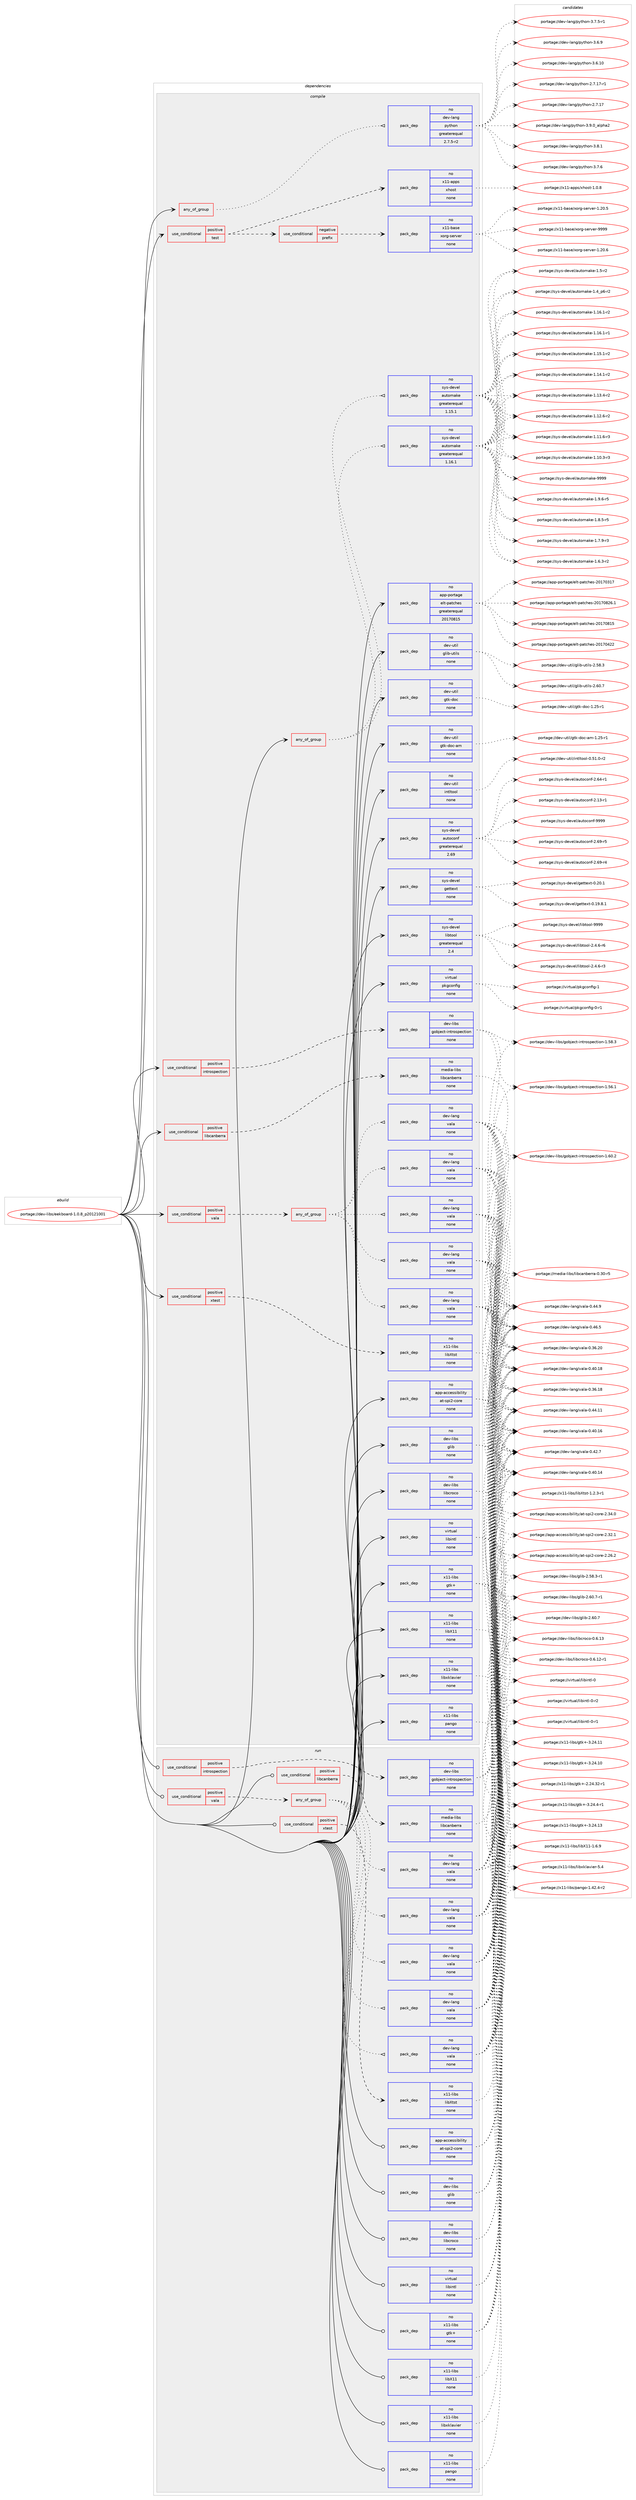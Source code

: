 digraph prolog {

# *************
# Graph options
# *************

newrank=true;
concentrate=true;
compound=true;
graph [rankdir=LR,fontname=Helvetica,fontsize=10,ranksep=1.5];#, ranksep=2.5, nodesep=0.2];
edge  [arrowhead=vee];
node  [fontname=Helvetica,fontsize=10];

# **********
# The ebuild
# **********

subgraph cluster_leftcol {
color=gray;
rank=same;
label=<<i>ebuild</i>>;
id [label="portage://dev-libs/eekboard-1.0.8_p20121001", color=red, width=4, href="../dev-libs/eekboard-1.0.8_p20121001.svg"];
}

# ****************
# The dependencies
# ****************

subgraph cluster_midcol {
color=gray;
label=<<i>dependencies</i>>;
subgraph cluster_compile {
fillcolor="#eeeeee";
style=filled;
label=<<i>compile</i>>;
subgraph any5121 {
dependency515471 [label=<<TABLE BORDER="0" CELLBORDER="1" CELLSPACING="0" CELLPADDING="4"><TR><TD CELLPADDING="10">any_of_group</TD></TR></TABLE>>, shape=none, color=red];subgraph pack384101 {
dependency515472 [label=<<TABLE BORDER="0" CELLBORDER="1" CELLSPACING="0" CELLPADDING="4" WIDTH="220"><TR><TD ROWSPAN="6" CELLPADDING="30">pack_dep</TD></TR><TR><TD WIDTH="110">no</TD></TR><TR><TD>dev-lang</TD></TR><TR><TD>python</TD></TR><TR><TD>greaterequal</TD></TR><TR><TD>2.7.5-r2</TD></TR></TABLE>>, shape=none, color=blue];
}
dependency515471:e -> dependency515472:w [weight=20,style="dotted",arrowhead="oinv"];
}
id:e -> dependency515471:w [weight=20,style="solid",arrowhead="vee"];
subgraph any5122 {
dependency515473 [label=<<TABLE BORDER="0" CELLBORDER="1" CELLSPACING="0" CELLPADDING="4"><TR><TD CELLPADDING="10">any_of_group</TD></TR></TABLE>>, shape=none, color=red];subgraph pack384102 {
dependency515474 [label=<<TABLE BORDER="0" CELLBORDER="1" CELLSPACING="0" CELLPADDING="4" WIDTH="220"><TR><TD ROWSPAN="6" CELLPADDING="30">pack_dep</TD></TR><TR><TD WIDTH="110">no</TD></TR><TR><TD>sys-devel</TD></TR><TR><TD>automake</TD></TR><TR><TD>greaterequal</TD></TR><TR><TD>1.16.1</TD></TR></TABLE>>, shape=none, color=blue];
}
dependency515473:e -> dependency515474:w [weight=20,style="dotted",arrowhead="oinv"];
subgraph pack384103 {
dependency515475 [label=<<TABLE BORDER="0" CELLBORDER="1" CELLSPACING="0" CELLPADDING="4" WIDTH="220"><TR><TD ROWSPAN="6" CELLPADDING="30">pack_dep</TD></TR><TR><TD WIDTH="110">no</TD></TR><TR><TD>sys-devel</TD></TR><TR><TD>automake</TD></TR><TR><TD>greaterequal</TD></TR><TR><TD>1.15.1</TD></TR></TABLE>>, shape=none, color=blue];
}
dependency515473:e -> dependency515475:w [weight=20,style="dotted",arrowhead="oinv"];
}
id:e -> dependency515473:w [weight=20,style="solid",arrowhead="vee"];
subgraph cond126014 {
dependency515476 [label=<<TABLE BORDER="0" CELLBORDER="1" CELLSPACING="0" CELLPADDING="4"><TR><TD ROWSPAN="3" CELLPADDING="10">use_conditional</TD></TR><TR><TD>positive</TD></TR><TR><TD>introspection</TD></TR></TABLE>>, shape=none, color=red];
subgraph pack384104 {
dependency515477 [label=<<TABLE BORDER="0" CELLBORDER="1" CELLSPACING="0" CELLPADDING="4" WIDTH="220"><TR><TD ROWSPAN="6" CELLPADDING="30">pack_dep</TD></TR><TR><TD WIDTH="110">no</TD></TR><TR><TD>dev-libs</TD></TR><TR><TD>gobject-introspection</TD></TR><TR><TD>none</TD></TR><TR><TD></TD></TR></TABLE>>, shape=none, color=blue];
}
dependency515476:e -> dependency515477:w [weight=20,style="dashed",arrowhead="vee"];
}
id:e -> dependency515476:w [weight=20,style="solid",arrowhead="vee"];
subgraph cond126015 {
dependency515478 [label=<<TABLE BORDER="0" CELLBORDER="1" CELLSPACING="0" CELLPADDING="4"><TR><TD ROWSPAN="3" CELLPADDING="10">use_conditional</TD></TR><TR><TD>positive</TD></TR><TR><TD>libcanberra</TD></TR></TABLE>>, shape=none, color=red];
subgraph pack384105 {
dependency515479 [label=<<TABLE BORDER="0" CELLBORDER="1" CELLSPACING="0" CELLPADDING="4" WIDTH="220"><TR><TD ROWSPAN="6" CELLPADDING="30">pack_dep</TD></TR><TR><TD WIDTH="110">no</TD></TR><TR><TD>media-libs</TD></TR><TR><TD>libcanberra</TD></TR><TR><TD>none</TD></TR><TR><TD></TD></TR></TABLE>>, shape=none, color=blue];
}
dependency515478:e -> dependency515479:w [weight=20,style="dashed",arrowhead="vee"];
}
id:e -> dependency515478:w [weight=20,style="solid",arrowhead="vee"];
subgraph cond126016 {
dependency515480 [label=<<TABLE BORDER="0" CELLBORDER="1" CELLSPACING="0" CELLPADDING="4"><TR><TD ROWSPAN="3" CELLPADDING="10">use_conditional</TD></TR><TR><TD>positive</TD></TR><TR><TD>test</TD></TR></TABLE>>, shape=none, color=red];
subgraph cond126017 {
dependency515481 [label=<<TABLE BORDER="0" CELLBORDER="1" CELLSPACING="0" CELLPADDING="4"><TR><TD ROWSPAN="3" CELLPADDING="10">use_conditional</TD></TR><TR><TD>negative</TD></TR><TR><TD>prefix</TD></TR></TABLE>>, shape=none, color=red];
subgraph pack384106 {
dependency515482 [label=<<TABLE BORDER="0" CELLBORDER="1" CELLSPACING="0" CELLPADDING="4" WIDTH="220"><TR><TD ROWSPAN="6" CELLPADDING="30">pack_dep</TD></TR><TR><TD WIDTH="110">no</TD></TR><TR><TD>x11-base</TD></TR><TR><TD>xorg-server</TD></TR><TR><TD>none</TD></TR><TR><TD></TD></TR></TABLE>>, shape=none, color=blue];
}
dependency515481:e -> dependency515482:w [weight=20,style="dashed",arrowhead="vee"];
}
dependency515480:e -> dependency515481:w [weight=20,style="dashed",arrowhead="vee"];
subgraph pack384107 {
dependency515483 [label=<<TABLE BORDER="0" CELLBORDER="1" CELLSPACING="0" CELLPADDING="4" WIDTH="220"><TR><TD ROWSPAN="6" CELLPADDING="30">pack_dep</TD></TR><TR><TD WIDTH="110">no</TD></TR><TR><TD>x11-apps</TD></TR><TR><TD>xhost</TD></TR><TR><TD>none</TD></TR><TR><TD></TD></TR></TABLE>>, shape=none, color=blue];
}
dependency515480:e -> dependency515483:w [weight=20,style="dashed",arrowhead="vee"];
}
id:e -> dependency515480:w [weight=20,style="solid",arrowhead="vee"];
subgraph cond126018 {
dependency515484 [label=<<TABLE BORDER="0" CELLBORDER="1" CELLSPACING="0" CELLPADDING="4"><TR><TD ROWSPAN="3" CELLPADDING="10">use_conditional</TD></TR><TR><TD>positive</TD></TR><TR><TD>vala</TD></TR></TABLE>>, shape=none, color=red];
subgraph any5123 {
dependency515485 [label=<<TABLE BORDER="0" CELLBORDER="1" CELLSPACING="0" CELLPADDING="4"><TR><TD CELLPADDING="10">any_of_group</TD></TR></TABLE>>, shape=none, color=red];subgraph pack384108 {
dependency515486 [label=<<TABLE BORDER="0" CELLBORDER="1" CELLSPACING="0" CELLPADDING="4" WIDTH="220"><TR><TD ROWSPAN="6" CELLPADDING="30">pack_dep</TD></TR><TR><TD WIDTH="110">no</TD></TR><TR><TD>dev-lang</TD></TR><TR><TD>vala</TD></TR><TR><TD>none</TD></TR><TR><TD></TD></TR></TABLE>>, shape=none, color=blue];
}
dependency515485:e -> dependency515486:w [weight=20,style="dotted",arrowhead="oinv"];
subgraph pack384109 {
dependency515487 [label=<<TABLE BORDER="0" CELLBORDER="1" CELLSPACING="0" CELLPADDING="4" WIDTH="220"><TR><TD ROWSPAN="6" CELLPADDING="30">pack_dep</TD></TR><TR><TD WIDTH="110">no</TD></TR><TR><TD>dev-lang</TD></TR><TR><TD>vala</TD></TR><TR><TD>none</TD></TR><TR><TD></TD></TR></TABLE>>, shape=none, color=blue];
}
dependency515485:e -> dependency515487:w [weight=20,style="dotted",arrowhead="oinv"];
subgraph pack384110 {
dependency515488 [label=<<TABLE BORDER="0" CELLBORDER="1" CELLSPACING="0" CELLPADDING="4" WIDTH="220"><TR><TD ROWSPAN="6" CELLPADDING="30">pack_dep</TD></TR><TR><TD WIDTH="110">no</TD></TR><TR><TD>dev-lang</TD></TR><TR><TD>vala</TD></TR><TR><TD>none</TD></TR><TR><TD></TD></TR></TABLE>>, shape=none, color=blue];
}
dependency515485:e -> dependency515488:w [weight=20,style="dotted",arrowhead="oinv"];
subgraph pack384111 {
dependency515489 [label=<<TABLE BORDER="0" CELLBORDER="1" CELLSPACING="0" CELLPADDING="4" WIDTH="220"><TR><TD ROWSPAN="6" CELLPADDING="30">pack_dep</TD></TR><TR><TD WIDTH="110">no</TD></TR><TR><TD>dev-lang</TD></TR><TR><TD>vala</TD></TR><TR><TD>none</TD></TR><TR><TD></TD></TR></TABLE>>, shape=none, color=blue];
}
dependency515485:e -> dependency515489:w [weight=20,style="dotted",arrowhead="oinv"];
subgraph pack384112 {
dependency515490 [label=<<TABLE BORDER="0" CELLBORDER="1" CELLSPACING="0" CELLPADDING="4" WIDTH="220"><TR><TD ROWSPAN="6" CELLPADDING="30">pack_dep</TD></TR><TR><TD WIDTH="110">no</TD></TR><TR><TD>dev-lang</TD></TR><TR><TD>vala</TD></TR><TR><TD>none</TD></TR><TR><TD></TD></TR></TABLE>>, shape=none, color=blue];
}
dependency515485:e -> dependency515490:w [weight=20,style="dotted",arrowhead="oinv"];
}
dependency515484:e -> dependency515485:w [weight=20,style="dashed",arrowhead="vee"];
}
id:e -> dependency515484:w [weight=20,style="solid",arrowhead="vee"];
subgraph cond126019 {
dependency515491 [label=<<TABLE BORDER="0" CELLBORDER="1" CELLSPACING="0" CELLPADDING="4"><TR><TD ROWSPAN="3" CELLPADDING="10">use_conditional</TD></TR><TR><TD>positive</TD></TR><TR><TD>xtest</TD></TR></TABLE>>, shape=none, color=red];
subgraph pack384113 {
dependency515492 [label=<<TABLE BORDER="0" CELLBORDER="1" CELLSPACING="0" CELLPADDING="4" WIDTH="220"><TR><TD ROWSPAN="6" CELLPADDING="30">pack_dep</TD></TR><TR><TD WIDTH="110">no</TD></TR><TR><TD>x11-libs</TD></TR><TR><TD>libXtst</TD></TR><TR><TD>none</TD></TR><TR><TD></TD></TR></TABLE>>, shape=none, color=blue];
}
dependency515491:e -> dependency515492:w [weight=20,style="dashed",arrowhead="vee"];
}
id:e -> dependency515491:w [weight=20,style="solid",arrowhead="vee"];
subgraph pack384114 {
dependency515493 [label=<<TABLE BORDER="0" CELLBORDER="1" CELLSPACING="0" CELLPADDING="4" WIDTH="220"><TR><TD ROWSPAN="6" CELLPADDING="30">pack_dep</TD></TR><TR><TD WIDTH="110">no</TD></TR><TR><TD>app-accessibility</TD></TR><TR><TD>at-spi2-core</TD></TR><TR><TD>none</TD></TR><TR><TD></TD></TR></TABLE>>, shape=none, color=blue];
}
id:e -> dependency515493:w [weight=20,style="solid",arrowhead="vee"];
subgraph pack384115 {
dependency515494 [label=<<TABLE BORDER="0" CELLBORDER="1" CELLSPACING="0" CELLPADDING="4" WIDTH="220"><TR><TD ROWSPAN="6" CELLPADDING="30">pack_dep</TD></TR><TR><TD WIDTH="110">no</TD></TR><TR><TD>app-portage</TD></TR><TR><TD>elt-patches</TD></TR><TR><TD>greaterequal</TD></TR><TR><TD>20170815</TD></TR></TABLE>>, shape=none, color=blue];
}
id:e -> dependency515494:w [weight=20,style="solid",arrowhead="vee"];
subgraph pack384116 {
dependency515495 [label=<<TABLE BORDER="0" CELLBORDER="1" CELLSPACING="0" CELLPADDING="4" WIDTH="220"><TR><TD ROWSPAN="6" CELLPADDING="30">pack_dep</TD></TR><TR><TD WIDTH="110">no</TD></TR><TR><TD>dev-libs</TD></TR><TR><TD>glib</TD></TR><TR><TD>none</TD></TR><TR><TD></TD></TR></TABLE>>, shape=none, color=blue];
}
id:e -> dependency515495:w [weight=20,style="solid",arrowhead="vee"];
subgraph pack384117 {
dependency515496 [label=<<TABLE BORDER="0" CELLBORDER="1" CELLSPACING="0" CELLPADDING="4" WIDTH="220"><TR><TD ROWSPAN="6" CELLPADDING="30">pack_dep</TD></TR><TR><TD WIDTH="110">no</TD></TR><TR><TD>dev-libs</TD></TR><TR><TD>libcroco</TD></TR><TR><TD>none</TD></TR><TR><TD></TD></TR></TABLE>>, shape=none, color=blue];
}
id:e -> dependency515496:w [weight=20,style="solid",arrowhead="vee"];
subgraph pack384118 {
dependency515497 [label=<<TABLE BORDER="0" CELLBORDER="1" CELLSPACING="0" CELLPADDING="4" WIDTH="220"><TR><TD ROWSPAN="6" CELLPADDING="30">pack_dep</TD></TR><TR><TD WIDTH="110">no</TD></TR><TR><TD>dev-util</TD></TR><TR><TD>glib-utils</TD></TR><TR><TD>none</TD></TR><TR><TD></TD></TR></TABLE>>, shape=none, color=blue];
}
id:e -> dependency515497:w [weight=20,style="solid",arrowhead="vee"];
subgraph pack384119 {
dependency515498 [label=<<TABLE BORDER="0" CELLBORDER="1" CELLSPACING="0" CELLPADDING="4" WIDTH="220"><TR><TD ROWSPAN="6" CELLPADDING="30">pack_dep</TD></TR><TR><TD WIDTH="110">no</TD></TR><TR><TD>dev-util</TD></TR><TR><TD>gtk-doc</TD></TR><TR><TD>none</TD></TR><TR><TD></TD></TR></TABLE>>, shape=none, color=blue];
}
id:e -> dependency515498:w [weight=20,style="solid",arrowhead="vee"];
subgraph pack384120 {
dependency515499 [label=<<TABLE BORDER="0" CELLBORDER="1" CELLSPACING="0" CELLPADDING="4" WIDTH="220"><TR><TD ROWSPAN="6" CELLPADDING="30">pack_dep</TD></TR><TR><TD WIDTH="110">no</TD></TR><TR><TD>dev-util</TD></TR><TR><TD>gtk-doc-am</TD></TR><TR><TD>none</TD></TR><TR><TD></TD></TR></TABLE>>, shape=none, color=blue];
}
id:e -> dependency515499:w [weight=20,style="solid",arrowhead="vee"];
subgraph pack384121 {
dependency515500 [label=<<TABLE BORDER="0" CELLBORDER="1" CELLSPACING="0" CELLPADDING="4" WIDTH="220"><TR><TD ROWSPAN="6" CELLPADDING="30">pack_dep</TD></TR><TR><TD WIDTH="110">no</TD></TR><TR><TD>dev-util</TD></TR><TR><TD>intltool</TD></TR><TR><TD>none</TD></TR><TR><TD></TD></TR></TABLE>>, shape=none, color=blue];
}
id:e -> dependency515500:w [weight=20,style="solid",arrowhead="vee"];
subgraph pack384122 {
dependency515501 [label=<<TABLE BORDER="0" CELLBORDER="1" CELLSPACING="0" CELLPADDING="4" WIDTH="220"><TR><TD ROWSPAN="6" CELLPADDING="30">pack_dep</TD></TR><TR><TD WIDTH="110">no</TD></TR><TR><TD>sys-devel</TD></TR><TR><TD>autoconf</TD></TR><TR><TD>greaterequal</TD></TR><TR><TD>2.69</TD></TR></TABLE>>, shape=none, color=blue];
}
id:e -> dependency515501:w [weight=20,style="solid",arrowhead="vee"];
subgraph pack384123 {
dependency515502 [label=<<TABLE BORDER="0" CELLBORDER="1" CELLSPACING="0" CELLPADDING="4" WIDTH="220"><TR><TD ROWSPAN="6" CELLPADDING="30">pack_dep</TD></TR><TR><TD WIDTH="110">no</TD></TR><TR><TD>sys-devel</TD></TR><TR><TD>gettext</TD></TR><TR><TD>none</TD></TR><TR><TD></TD></TR></TABLE>>, shape=none, color=blue];
}
id:e -> dependency515502:w [weight=20,style="solid",arrowhead="vee"];
subgraph pack384124 {
dependency515503 [label=<<TABLE BORDER="0" CELLBORDER="1" CELLSPACING="0" CELLPADDING="4" WIDTH="220"><TR><TD ROWSPAN="6" CELLPADDING="30">pack_dep</TD></TR><TR><TD WIDTH="110">no</TD></TR><TR><TD>sys-devel</TD></TR><TR><TD>libtool</TD></TR><TR><TD>greaterequal</TD></TR><TR><TD>2.4</TD></TR></TABLE>>, shape=none, color=blue];
}
id:e -> dependency515503:w [weight=20,style="solid",arrowhead="vee"];
subgraph pack384125 {
dependency515504 [label=<<TABLE BORDER="0" CELLBORDER="1" CELLSPACING="0" CELLPADDING="4" WIDTH="220"><TR><TD ROWSPAN="6" CELLPADDING="30">pack_dep</TD></TR><TR><TD WIDTH="110">no</TD></TR><TR><TD>virtual</TD></TR><TR><TD>libintl</TD></TR><TR><TD>none</TD></TR><TR><TD></TD></TR></TABLE>>, shape=none, color=blue];
}
id:e -> dependency515504:w [weight=20,style="solid",arrowhead="vee"];
subgraph pack384126 {
dependency515505 [label=<<TABLE BORDER="0" CELLBORDER="1" CELLSPACING="0" CELLPADDING="4" WIDTH="220"><TR><TD ROWSPAN="6" CELLPADDING="30">pack_dep</TD></TR><TR><TD WIDTH="110">no</TD></TR><TR><TD>virtual</TD></TR><TR><TD>pkgconfig</TD></TR><TR><TD>none</TD></TR><TR><TD></TD></TR></TABLE>>, shape=none, color=blue];
}
id:e -> dependency515505:w [weight=20,style="solid",arrowhead="vee"];
subgraph pack384127 {
dependency515506 [label=<<TABLE BORDER="0" CELLBORDER="1" CELLSPACING="0" CELLPADDING="4" WIDTH="220"><TR><TD ROWSPAN="6" CELLPADDING="30">pack_dep</TD></TR><TR><TD WIDTH="110">no</TD></TR><TR><TD>x11-libs</TD></TR><TR><TD>gtk+</TD></TR><TR><TD>none</TD></TR><TR><TD></TD></TR></TABLE>>, shape=none, color=blue];
}
id:e -> dependency515506:w [weight=20,style="solid",arrowhead="vee"];
subgraph pack384128 {
dependency515507 [label=<<TABLE BORDER="0" CELLBORDER="1" CELLSPACING="0" CELLPADDING="4" WIDTH="220"><TR><TD ROWSPAN="6" CELLPADDING="30">pack_dep</TD></TR><TR><TD WIDTH="110">no</TD></TR><TR><TD>x11-libs</TD></TR><TR><TD>libX11</TD></TR><TR><TD>none</TD></TR><TR><TD></TD></TR></TABLE>>, shape=none, color=blue];
}
id:e -> dependency515507:w [weight=20,style="solid",arrowhead="vee"];
subgraph pack384129 {
dependency515508 [label=<<TABLE BORDER="0" CELLBORDER="1" CELLSPACING="0" CELLPADDING="4" WIDTH="220"><TR><TD ROWSPAN="6" CELLPADDING="30">pack_dep</TD></TR><TR><TD WIDTH="110">no</TD></TR><TR><TD>x11-libs</TD></TR><TR><TD>libxklavier</TD></TR><TR><TD>none</TD></TR><TR><TD></TD></TR></TABLE>>, shape=none, color=blue];
}
id:e -> dependency515508:w [weight=20,style="solid",arrowhead="vee"];
subgraph pack384130 {
dependency515509 [label=<<TABLE BORDER="0" CELLBORDER="1" CELLSPACING="0" CELLPADDING="4" WIDTH="220"><TR><TD ROWSPAN="6" CELLPADDING="30">pack_dep</TD></TR><TR><TD WIDTH="110">no</TD></TR><TR><TD>x11-libs</TD></TR><TR><TD>pango</TD></TR><TR><TD>none</TD></TR><TR><TD></TD></TR></TABLE>>, shape=none, color=blue];
}
id:e -> dependency515509:w [weight=20,style="solid",arrowhead="vee"];
}
subgraph cluster_compileandrun {
fillcolor="#eeeeee";
style=filled;
label=<<i>compile and run</i>>;
}
subgraph cluster_run {
fillcolor="#eeeeee";
style=filled;
label=<<i>run</i>>;
subgraph cond126020 {
dependency515510 [label=<<TABLE BORDER="0" CELLBORDER="1" CELLSPACING="0" CELLPADDING="4"><TR><TD ROWSPAN="3" CELLPADDING="10">use_conditional</TD></TR><TR><TD>positive</TD></TR><TR><TD>introspection</TD></TR></TABLE>>, shape=none, color=red];
subgraph pack384131 {
dependency515511 [label=<<TABLE BORDER="0" CELLBORDER="1" CELLSPACING="0" CELLPADDING="4" WIDTH="220"><TR><TD ROWSPAN="6" CELLPADDING="30">pack_dep</TD></TR><TR><TD WIDTH="110">no</TD></TR><TR><TD>dev-libs</TD></TR><TR><TD>gobject-introspection</TD></TR><TR><TD>none</TD></TR><TR><TD></TD></TR></TABLE>>, shape=none, color=blue];
}
dependency515510:e -> dependency515511:w [weight=20,style="dashed",arrowhead="vee"];
}
id:e -> dependency515510:w [weight=20,style="solid",arrowhead="odot"];
subgraph cond126021 {
dependency515512 [label=<<TABLE BORDER="0" CELLBORDER="1" CELLSPACING="0" CELLPADDING="4"><TR><TD ROWSPAN="3" CELLPADDING="10">use_conditional</TD></TR><TR><TD>positive</TD></TR><TR><TD>libcanberra</TD></TR></TABLE>>, shape=none, color=red];
subgraph pack384132 {
dependency515513 [label=<<TABLE BORDER="0" CELLBORDER="1" CELLSPACING="0" CELLPADDING="4" WIDTH="220"><TR><TD ROWSPAN="6" CELLPADDING="30">pack_dep</TD></TR><TR><TD WIDTH="110">no</TD></TR><TR><TD>media-libs</TD></TR><TR><TD>libcanberra</TD></TR><TR><TD>none</TD></TR><TR><TD></TD></TR></TABLE>>, shape=none, color=blue];
}
dependency515512:e -> dependency515513:w [weight=20,style="dashed",arrowhead="vee"];
}
id:e -> dependency515512:w [weight=20,style="solid",arrowhead="odot"];
subgraph cond126022 {
dependency515514 [label=<<TABLE BORDER="0" CELLBORDER="1" CELLSPACING="0" CELLPADDING="4"><TR><TD ROWSPAN="3" CELLPADDING="10">use_conditional</TD></TR><TR><TD>positive</TD></TR><TR><TD>vala</TD></TR></TABLE>>, shape=none, color=red];
subgraph any5124 {
dependency515515 [label=<<TABLE BORDER="0" CELLBORDER="1" CELLSPACING="0" CELLPADDING="4"><TR><TD CELLPADDING="10">any_of_group</TD></TR></TABLE>>, shape=none, color=red];subgraph pack384133 {
dependency515516 [label=<<TABLE BORDER="0" CELLBORDER="1" CELLSPACING="0" CELLPADDING="4" WIDTH="220"><TR><TD ROWSPAN="6" CELLPADDING="30">pack_dep</TD></TR><TR><TD WIDTH="110">no</TD></TR><TR><TD>dev-lang</TD></TR><TR><TD>vala</TD></TR><TR><TD>none</TD></TR><TR><TD></TD></TR></TABLE>>, shape=none, color=blue];
}
dependency515515:e -> dependency515516:w [weight=20,style="dotted",arrowhead="oinv"];
subgraph pack384134 {
dependency515517 [label=<<TABLE BORDER="0" CELLBORDER="1" CELLSPACING="0" CELLPADDING="4" WIDTH="220"><TR><TD ROWSPAN="6" CELLPADDING="30">pack_dep</TD></TR><TR><TD WIDTH="110">no</TD></TR><TR><TD>dev-lang</TD></TR><TR><TD>vala</TD></TR><TR><TD>none</TD></TR><TR><TD></TD></TR></TABLE>>, shape=none, color=blue];
}
dependency515515:e -> dependency515517:w [weight=20,style="dotted",arrowhead="oinv"];
subgraph pack384135 {
dependency515518 [label=<<TABLE BORDER="0" CELLBORDER="1" CELLSPACING="0" CELLPADDING="4" WIDTH="220"><TR><TD ROWSPAN="6" CELLPADDING="30">pack_dep</TD></TR><TR><TD WIDTH="110">no</TD></TR><TR><TD>dev-lang</TD></TR><TR><TD>vala</TD></TR><TR><TD>none</TD></TR><TR><TD></TD></TR></TABLE>>, shape=none, color=blue];
}
dependency515515:e -> dependency515518:w [weight=20,style="dotted",arrowhead="oinv"];
subgraph pack384136 {
dependency515519 [label=<<TABLE BORDER="0" CELLBORDER="1" CELLSPACING="0" CELLPADDING="4" WIDTH="220"><TR><TD ROWSPAN="6" CELLPADDING="30">pack_dep</TD></TR><TR><TD WIDTH="110">no</TD></TR><TR><TD>dev-lang</TD></TR><TR><TD>vala</TD></TR><TR><TD>none</TD></TR><TR><TD></TD></TR></TABLE>>, shape=none, color=blue];
}
dependency515515:e -> dependency515519:w [weight=20,style="dotted",arrowhead="oinv"];
subgraph pack384137 {
dependency515520 [label=<<TABLE BORDER="0" CELLBORDER="1" CELLSPACING="0" CELLPADDING="4" WIDTH="220"><TR><TD ROWSPAN="6" CELLPADDING="30">pack_dep</TD></TR><TR><TD WIDTH="110">no</TD></TR><TR><TD>dev-lang</TD></TR><TR><TD>vala</TD></TR><TR><TD>none</TD></TR><TR><TD></TD></TR></TABLE>>, shape=none, color=blue];
}
dependency515515:e -> dependency515520:w [weight=20,style="dotted",arrowhead="oinv"];
}
dependency515514:e -> dependency515515:w [weight=20,style="dashed",arrowhead="vee"];
}
id:e -> dependency515514:w [weight=20,style="solid",arrowhead="odot"];
subgraph cond126023 {
dependency515521 [label=<<TABLE BORDER="0" CELLBORDER="1" CELLSPACING="0" CELLPADDING="4"><TR><TD ROWSPAN="3" CELLPADDING="10">use_conditional</TD></TR><TR><TD>positive</TD></TR><TR><TD>xtest</TD></TR></TABLE>>, shape=none, color=red];
subgraph pack384138 {
dependency515522 [label=<<TABLE BORDER="0" CELLBORDER="1" CELLSPACING="0" CELLPADDING="4" WIDTH="220"><TR><TD ROWSPAN="6" CELLPADDING="30">pack_dep</TD></TR><TR><TD WIDTH="110">no</TD></TR><TR><TD>x11-libs</TD></TR><TR><TD>libXtst</TD></TR><TR><TD>none</TD></TR><TR><TD></TD></TR></TABLE>>, shape=none, color=blue];
}
dependency515521:e -> dependency515522:w [weight=20,style="dashed",arrowhead="vee"];
}
id:e -> dependency515521:w [weight=20,style="solid",arrowhead="odot"];
subgraph pack384139 {
dependency515523 [label=<<TABLE BORDER="0" CELLBORDER="1" CELLSPACING="0" CELLPADDING="4" WIDTH="220"><TR><TD ROWSPAN="6" CELLPADDING="30">pack_dep</TD></TR><TR><TD WIDTH="110">no</TD></TR><TR><TD>app-accessibility</TD></TR><TR><TD>at-spi2-core</TD></TR><TR><TD>none</TD></TR><TR><TD></TD></TR></TABLE>>, shape=none, color=blue];
}
id:e -> dependency515523:w [weight=20,style="solid",arrowhead="odot"];
subgraph pack384140 {
dependency515524 [label=<<TABLE BORDER="0" CELLBORDER="1" CELLSPACING="0" CELLPADDING="4" WIDTH="220"><TR><TD ROWSPAN="6" CELLPADDING="30">pack_dep</TD></TR><TR><TD WIDTH="110">no</TD></TR><TR><TD>dev-libs</TD></TR><TR><TD>glib</TD></TR><TR><TD>none</TD></TR><TR><TD></TD></TR></TABLE>>, shape=none, color=blue];
}
id:e -> dependency515524:w [weight=20,style="solid",arrowhead="odot"];
subgraph pack384141 {
dependency515525 [label=<<TABLE BORDER="0" CELLBORDER="1" CELLSPACING="0" CELLPADDING="4" WIDTH="220"><TR><TD ROWSPAN="6" CELLPADDING="30">pack_dep</TD></TR><TR><TD WIDTH="110">no</TD></TR><TR><TD>dev-libs</TD></TR><TR><TD>libcroco</TD></TR><TR><TD>none</TD></TR><TR><TD></TD></TR></TABLE>>, shape=none, color=blue];
}
id:e -> dependency515525:w [weight=20,style="solid",arrowhead="odot"];
subgraph pack384142 {
dependency515526 [label=<<TABLE BORDER="0" CELLBORDER="1" CELLSPACING="0" CELLPADDING="4" WIDTH="220"><TR><TD ROWSPAN="6" CELLPADDING="30">pack_dep</TD></TR><TR><TD WIDTH="110">no</TD></TR><TR><TD>virtual</TD></TR><TR><TD>libintl</TD></TR><TR><TD>none</TD></TR><TR><TD></TD></TR></TABLE>>, shape=none, color=blue];
}
id:e -> dependency515526:w [weight=20,style="solid",arrowhead="odot"];
subgraph pack384143 {
dependency515527 [label=<<TABLE BORDER="0" CELLBORDER="1" CELLSPACING="0" CELLPADDING="4" WIDTH="220"><TR><TD ROWSPAN="6" CELLPADDING="30">pack_dep</TD></TR><TR><TD WIDTH="110">no</TD></TR><TR><TD>x11-libs</TD></TR><TR><TD>gtk+</TD></TR><TR><TD>none</TD></TR><TR><TD></TD></TR></TABLE>>, shape=none, color=blue];
}
id:e -> dependency515527:w [weight=20,style="solid",arrowhead="odot"];
subgraph pack384144 {
dependency515528 [label=<<TABLE BORDER="0" CELLBORDER="1" CELLSPACING="0" CELLPADDING="4" WIDTH="220"><TR><TD ROWSPAN="6" CELLPADDING="30">pack_dep</TD></TR><TR><TD WIDTH="110">no</TD></TR><TR><TD>x11-libs</TD></TR><TR><TD>libX11</TD></TR><TR><TD>none</TD></TR><TR><TD></TD></TR></TABLE>>, shape=none, color=blue];
}
id:e -> dependency515528:w [weight=20,style="solid",arrowhead="odot"];
subgraph pack384145 {
dependency515529 [label=<<TABLE BORDER="0" CELLBORDER="1" CELLSPACING="0" CELLPADDING="4" WIDTH="220"><TR><TD ROWSPAN="6" CELLPADDING="30">pack_dep</TD></TR><TR><TD WIDTH="110">no</TD></TR><TR><TD>x11-libs</TD></TR><TR><TD>libxklavier</TD></TR><TR><TD>none</TD></TR><TR><TD></TD></TR></TABLE>>, shape=none, color=blue];
}
id:e -> dependency515529:w [weight=20,style="solid",arrowhead="odot"];
subgraph pack384146 {
dependency515530 [label=<<TABLE BORDER="0" CELLBORDER="1" CELLSPACING="0" CELLPADDING="4" WIDTH="220"><TR><TD ROWSPAN="6" CELLPADDING="30">pack_dep</TD></TR><TR><TD WIDTH="110">no</TD></TR><TR><TD>x11-libs</TD></TR><TR><TD>pango</TD></TR><TR><TD>none</TD></TR><TR><TD></TD></TR></TABLE>>, shape=none, color=blue];
}
id:e -> dependency515530:w [weight=20,style="solid",arrowhead="odot"];
}
}

# **************
# The candidates
# **************

subgraph cluster_choices {
rank=same;
color=gray;
label=<<i>candidates</i>>;

subgraph choice384101 {
color=black;
nodesep=1;
choice10010111845108971101034711212111610411111045514657464895971081121049750 [label="portage://dev-lang/python-3.9.0_alpha2", color=red, width=4,href="../dev-lang/python-3.9.0_alpha2.svg"];
choice100101118451089711010347112121116104111110455146564649 [label="portage://dev-lang/python-3.8.1", color=red, width=4,href="../dev-lang/python-3.8.1.svg"];
choice100101118451089711010347112121116104111110455146554654 [label="portage://dev-lang/python-3.7.6", color=red, width=4,href="../dev-lang/python-3.7.6.svg"];
choice1001011184510897110103471121211161041111104551465546534511449 [label="portage://dev-lang/python-3.7.5-r1", color=red, width=4,href="../dev-lang/python-3.7.5-r1.svg"];
choice100101118451089711010347112121116104111110455146544657 [label="portage://dev-lang/python-3.6.9", color=red, width=4,href="../dev-lang/python-3.6.9.svg"];
choice10010111845108971101034711212111610411111045514654464948 [label="portage://dev-lang/python-3.6.10", color=red, width=4,href="../dev-lang/python-3.6.10.svg"];
choice100101118451089711010347112121116104111110455046554649554511449 [label="portage://dev-lang/python-2.7.17-r1", color=red, width=4,href="../dev-lang/python-2.7.17-r1.svg"];
choice10010111845108971101034711212111610411111045504655464955 [label="portage://dev-lang/python-2.7.17", color=red, width=4,href="../dev-lang/python-2.7.17.svg"];
dependency515472:e -> choice10010111845108971101034711212111610411111045514657464895971081121049750:w [style=dotted,weight="100"];
dependency515472:e -> choice100101118451089711010347112121116104111110455146564649:w [style=dotted,weight="100"];
dependency515472:e -> choice100101118451089711010347112121116104111110455146554654:w [style=dotted,weight="100"];
dependency515472:e -> choice1001011184510897110103471121211161041111104551465546534511449:w [style=dotted,weight="100"];
dependency515472:e -> choice100101118451089711010347112121116104111110455146544657:w [style=dotted,weight="100"];
dependency515472:e -> choice10010111845108971101034711212111610411111045514654464948:w [style=dotted,weight="100"];
dependency515472:e -> choice100101118451089711010347112121116104111110455046554649554511449:w [style=dotted,weight="100"];
dependency515472:e -> choice10010111845108971101034711212111610411111045504655464955:w [style=dotted,weight="100"];
}
subgraph choice384102 {
color=black;
nodesep=1;
choice115121115451001011181011084797117116111109971071014557575757 [label="portage://sys-devel/automake-9999", color=red, width=4,href="../sys-devel/automake-9999.svg"];
choice115121115451001011181011084797117116111109971071014549465746544511453 [label="portage://sys-devel/automake-1.9.6-r5", color=red, width=4,href="../sys-devel/automake-1.9.6-r5.svg"];
choice115121115451001011181011084797117116111109971071014549465646534511453 [label="portage://sys-devel/automake-1.8.5-r5", color=red, width=4,href="../sys-devel/automake-1.8.5-r5.svg"];
choice115121115451001011181011084797117116111109971071014549465546574511451 [label="portage://sys-devel/automake-1.7.9-r3", color=red, width=4,href="../sys-devel/automake-1.7.9-r3.svg"];
choice115121115451001011181011084797117116111109971071014549465446514511450 [label="portage://sys-devel/automake-1.6.3-r2", color=red, width=4,href="../sys-devel/automake-1.6.3-r2.svg"];
choice11512111545100101118101108479711711611110997107101454946534511450 [label="portage://sys-devel/automake-1.5-r2", color=red, width=4,href="../sys-devel/automake-1.5-r2.svg"];
choice115121115451001011181011084797117116111109971071014549465295112544511450 [label="portage://sys-devel/automake-1.4_p6-r2", color=red, width=4,href="../sys-devel/automake-1.4_p6-r2.svg"];
choice11512111545100101118101108479711711611110997107101454946495446494511450 [label="portage://sys-devel/automake-1.16.1-r2", color=red, width=4,href="../sys-devel/automake-1.16.1-r2.svg"];
choice11512111545100101118101108479711711611110997107101454946495446494511449 [label="portage://sys-devel/automake-1.16.1-r1", color=red, width=4,href="../sys-devel/automake-1.16.1-r1.svg"];
choice11512111545100101118101108479711711611110997107101454946495346494511450 [label="portage://sys-devel/automake-1.15.1-r2", color=red, width=4,href="../sys-devel/automake-1.15.1-r2.svg"];
choice11512111545100101118101108479711711611110997107101454946495246494511450 [label="portage://sys-devel/automake-1.14.1-r2", color=red, width=4,href="../sys-devel/automake-1.14.1-r2.svg"];
choice11512111545100101118101108479711711611110997107101454946495146524511450 [label="portage://sys-devel/automake-1.13.4-r2", color=red, width=4,href="../sys-devel/automake-1.13.4-r2.svg"];
choice11512111545100101118101108479711711611110997107101454946495046544511450 [label="portage://sys-devel/automake-1.12.6-r2", color=red, width=4,href="../sys-devel/automake-1.12.6-r2.svg"];
choice11512111545100101118101108479711711611110997107101454946494946544511451 [label="portage://sys-devel/automake-1.11.6-r3", color=red, width=4,href="../sys-devel/automake-1.11.6-r3.svg"];
choice11512111545100101118101108479711711611110997107101454946494846514511451 [label="portage://sys-devel/automake-1.10.3-r3", color=red, width=4,href="../sys-devel/automake-1.10.3-r3.svg"];
dependency515474:e -> choice115121115451001011181011084797117116111109971071014557575757:w [style=dotted,weight="100"];
dependency515474:e -> choice115121115451001011181011084797117116111109971071014549465746544511453:w [style=dotted,weight="100"];
dependency515474:e -> choice115121115451001011181011084797117116111109971071014549465646534511453:w [style=dotted,weight="100"];
dependency515474:e -> choice115121115451001011181011084797117116111109971071014549465546574511451:w [style=dotted,weight="100"];
dependency515474:e -> choice115121115451001011181011084797117116111109971071014549465446514511450:w [style=dotted,weight="100"];
dependency515474:e -> choice11512111545100101118101108479711711611110997107101454946534511450:w [style=dotted,weight="100"];
dependency515474:e -> choice115121115451001011181011084797117116111109971071014549465295112544511450:w [style=dotted,weight="100"];
dependency515474:e -> choice11512111545100101118101108479711711611110997107101454946495446494511450:w [style=dotted,weight="100"];
dependency515474:e -> choice11512111545100101118101108479711711611110997107101454946495446494511449:w [style=dotted,weight="100"];
dependency515474:e -> choice11512111545100101118101108479711711611110997107101454946495346494511450:w [style=dotted,weight="100"];
dependency515474:e -> choice11512111545100101118101108479711711611110997107101454946495246494511450:w [style=dotted,weight="100"];
dependency515474:e -> choice11512111545100101118101108479711711611110997107101454946495146524511450:w [style=dotted,weight="100"];
dependency515474:e -> choice11512111545100101118101108479711711611110997107101454946495046544511450:w [style=dotted,weight="100"];
dependency515474:e -> choice11512111545100101118101108479711711611110997107101454946494946544511451:w [style=dotted,weight="100"];
dependency515474:e -> choice11512111545100101118101108479711711611110997107101454946494846514511451:w [style=dotted,weight="100"];
}
subgraph choice384103 {
color=black;
nodesep=1;
choice115121115451001011181011084797117116111109971071014557575757 [label="portage://sys-devel/automake-9999", color=red, width=4,href="../sys-devel/automake-9999.svg"];
choice115121115451001011181011084797117116111109971071014549465746544511453 [label="portage://sys-devel/automake-1.9.6-r5", color=red, width=4,href="../sys-devel/automake-1.9.6-r5.svg"];
choice115121115451001011181011084797117116111109971071014549465646534511453 [label="portage://sys-devel/automake-1.8.5-r5", color=red, width=4,href="../sys-devel/automake-1.8.5-r5.svg"];
choice115121115451001011181011084797117116111109971071014549465546574511451 [label="portage://sys-devel/automake-1.7.9-r3", color=red, width=4,href="../sys-devel/automake-1.7.9-r3.svg"];
choice115121115451001011181011084797117116111109971071014549465446514511450 [label="portage://sys-devel/automake-1.6.3-r2", color=red, width=4,href="../sys-devel/automake-1.6.3-r2.svg"];
choice11512111545100101118101108479711711611110997107101454946534511450 [label="portage://sys-devel/automake-1.5-r2", color=red, width=4,href="../sys-devel/automake-1.5-r2.svg"];
choice115121115451001011181011084797117116111109971071014549465295112544511450 [label="portage://sys-devel/automake-1.4_p6-r2", color=red, width=4,href="../sys-devel/automake-1.4_p6-r2.svg"];
choice11512111545100101118101108479711711611110997107101454946495446494511450 [label="portage://sys-devel/automake-1.16.1-r2", color=red, width=4,href="../sys-devel/automake-1.16.1-r2.svg"];
choice11512111545100101118101108479711711611110997107101454946495446494511449 [label="portage://sys-devel/automake-1.16.1-r1", color=red, width=4,href="../sys-devel/automake-1.16.1-r1.svg"];
choice11512111545100101118101108479711711611110997107101454946495346494511450 [label="portage://sys-devel/automake-1.15.1-r2", color=red, width=4,href="../sys-devel/automake-1.15.1-r2.svg"];
choice11512111545100101118101108479711711611110997107101454946495246494511450 [label="portage://sys-devel/automake-1.14.1-r2", color=red, width=4,href="../sys-devel/automake-1.14.1-r2.svg"];
choice11512111545100101118101108479711711611110997107101454946495146524511450 [label="portage://sys-devel/automake-1.13.4-r2", color=red, width=4,href="../sys-devel/automake-1.13.4-r2.svg"];
choice11512111545100101118101108479711711611110997107101454946495046544511450 [label="portage://sys-devel/automake-1.12.6-r2", color=red, width=4,href="../sys-devel/automake-1.12.6-r2.svg"];
choice11512111545100101118101108479711711611110997107101454946494946544511451 [label="portage://sys-devel/automake-1.11.6-r3", color=red, width=4,href="../sys-devel/automake-1.11.6-r3.svg"];
choice11512111545100101118101108479711711611110997107101454946494846514511451 [label="portage://sys-devel/automake-1.10.3-r3", color=red, width=4,href="../sys-devel/automake-1.10.3-r3.svg"];
dependency515475:e -> choice115121115451001011181011084797117116111109971071014557575757:w [style=dotted,weight="100"];
dependency515475:e -> choice115121115451001011181011084797117116111109971071014549465746544511453:w [style=dotted,weight="100"];
dependency515475:e -> choice115121115451001011181011084797117116111109971071014549465646534511453:w [style=dotted,weight="100"];
dependency515475:e -> choice115121115451001011181011084797117116111109971071014549465546574511451:w [style=dotted,weight="100"];
dependency515475:e -> choice115121115451001011181011084797117116111109971071014549465446514511450:w [style=dotted,weight="100"];
dependency515475:e -> choice11512111545100101118101108479711711611110997107101454946534511450:w [style=dotted,weight="100"];
dependency515475:e -> choice115121115451001011181011084797117116111109971071014549465295112544511450:w [style=dotted,weight="100"];
dependency515475:e -> choice11512111545100101118101108479711711611110997107101454946495446494511450:w [style=dotted,weight="100"];
dependency515475:e -> choice11512111545100101118101108479711711611110997107101454946495446494511449:w [style=dotted,weight="100"];
dependency515475:e -> choice11512111545100101118101108479711711611110997107101454946495346494511450:w [style=dotted,weight="100"];
dependency515475:e -> choice11512111545100101118101108479711711611110997107101454946495246494511450:w [style=dotted,weight="100"];
dependency515475:e -> choice11512111545100101118101108479711711611110997107101454946495146524511450:w [style=dotted,weight="100"];
dependency515475:e -> choice11512111545100101118101108479711711611110997107101454946495046544511450:w [style=dotted,weight="100"];
dependency515475:e -> choice11512111545100101118101108479711711611110997107101454946494946544511451:w [style=dotted,weight="100"];
dependency515475:e -> choice11512111545100101118101108479711711611110997107101454946494846514511451:w [style=dotted,weight="100"];
}
subgraph choice384104 {
color=black;
nodesep=1;
choice1001011184510810598115471031119810610199116451051101161141111151121019911610511111045494654484650 [label="portage://dev-libs/gobject-introspection-1.60.2", color=red, width=4,href="../dev-libs/gobject-introspection-1.60.2.svg"];
choice1001011184510810598115471031119810610199116451051101161141111151121019911610511111045494653564651 [label="portage://dev-libs/gobject-introspection-1.58.3", color=red, width=4,href="../dev-libs/gobject-introspection-1.58.3.svg"];
choice1001011184510810598115471031119810610199116451051101161141111151121019911610511111045494653544649 [label="portage://dev-libs/gobject-introspection-1.56.1", color=red, width=4,href="../dev-libs/gobject-introspection-1.56.1.svg"];
dependency515477:e -> choice1001011184510810598115471031119810610199116451051101161141111151121019911610511111045494654484650:w [style=dotted,weight="100"];
dependency515477:e -> choice1001011184510810598115471031119810610199116451051101161141111151121019911610511111045494653564651:w [style=dotted,weight="100"];
dependency515477:e -> choice1001011184510810598115471031119810610199116451051101161141111151121019911610511111045494653544649:w [style=dotted,weight="100"];
}
subgraph choice384105 {
color=black;
nodesep=1;
choice10910110010597451081059811547108105989997110981011141149745484651484511453 [label="portage://media-libs/libcanberra-0.30-r5", color=red, width=4,href="../media-libs/libcanberra-0.30-r5.svg"];
dependency515479:e -> choice10910110010597451081059811547108105989997110981011141149745484651484511453:w [style=dotted,weight="100"];
}
subgraph choice384106 {
color=black;
nodesep=1;
choice120494945989711510147120111114103451151011141181011144557575757 [label="portage://x11-base/xorg-server-9999", color=red, width=4,href="../x11-base/xorg-server-9999.svg"];
choice1204949459897115101471201111141034511510111411810111445494650484654 [label="portage://x11-base/xorg-server-1.20.6", color=red, width=4,href="../x11-base/xorg-server-1.20.6.svg"];
choice1204949459897115101471201111141034511510111411810111445494650484653 [label="portage://x11-base/xorg-server-1.20.5", color=red, width=4,href="../x11-base/xorg-server-1.20.5.svg"];
dependency515482:e -> choice120494945989711510147120111114103451151011141181011144557575757:w [style=dotted,weight="100"];
dependency515482:e -> choice1204949459897115101471201111141034511510111411810111445494650484654:w [style=dotted,weight="100"];
dependency515482:e -> choice1204949459897115101471201111141034511510111411810111445494650484653:w [style=dotted,weight="100"];
}
subgraph choice384107 {
color=black;
nodesep=1;
choice1204949459711211211547120104111115116454946484656 [label="portage://x11-apps/xhost-1.0.8", color=red, width=4,href="../x11-apps/xhost-1.0.8.svg"];
dependency515483:e -> choice1204949459711211211547120104111115116454946484656:w [style=dotted,weight="100"];
}
subgraph choice384108 {
color=black;
nodesep=1;
choice100101118451089711010347118971089745484652544653 [label="portage://dev-lang/vala-0.46.5", color=red, width=4,href="../dev-lang/vala-0.46.5.svg"];
choice100101118451089711010347118971089745484652524657 [label="portage://dev-lang/vala-0.44.9", color=red, width=4,href="../dev-lang/vala-0.44.9.svg"];
choice10010111845108971101034711897108974548465252464949 [label="portage://dev-lang/vala-0.44.11", color=red, width=4,href="../dev-lang/vala-0.44.11.svg"];
choice100101118451089711010347118971089745484652504655 [label="portage://dev-lang/vala-0.42.7", color=red, width=4,href="../dev-lang/vala-0.42.7.svg"];
choice10010111845108971101034711897108974548465248464956 [label="portage://dev-lang/vala-0.40.18", color=red, width=4,href="../dev-lang/vala-0.40.18.svg"];
choice10010111845108971101034711897108974548465248464954 [label="portage://dev-lang/vala-0.40.16", color=red, width=4,href="../dev-lang/vala-0.40.16.svg"];
choice10010111845108971101034711897108974548465248464952 [label="portage://dev-lang/vala-0.40.14", color=red, width=4,href="../dev-lang/vala-0.40.14.svg"];
choice10010111845108971101034711897108974548465154465048 [label="portage://dev-lang/vala-0.36.20", color=red, width=4,href="../dev-lang/vala-0.36.20.svg"];
choice10010111845108971101034711897108974548465154464956 [label="portage://dev-lang/vala-0.36.18", color=red, width=4,href="../dev-lang/vala-0.36.18.svg"];
dependency515486:e -> choice100101118451089711010347118971089745484652544653:w [style=dotted,weight="100"];
dependency515486:e -> choice100101118451089711010347118971089745484652524657:w [style=dotted,weight="100"];
dependency515486:e -> choice10010111845108971101034711897108974548465252464949:w [style=dotted,weight="100"];
dependency515486:e -> choice100101118451089711010347118971089745484652504655:w [style=dotted,weight="100"];
dependency515486:e -> choice10010111845108971101034711897108974548465248464956:w [style=dotted,weight="100"];
dependency515486:e -> choice10010111845108971101034711897108974548465248464954:w [style=dotted,weight="100"];
dependency515486:e -> choice10010111845108971101034711897108974548465248464952:w [style=dotted,weight="100"];
dependency515486:e -> choice10010111845108971101034711897108974548465154465048:w [style=dotted,weight="100"];
dependency515486:e -> choice10010111845108971101034711897108974548465154464956:w [style=dotted,weight="100"];
}
subgraph choice384109 {
color=black;
nodesep=1;
choice100101118451089711010347118971089745484652544653 [label="portage://dev-lang/vala-0.46.5", color=red, width=4,href="../dev-lang/vala-0.46.5.svg"];
choice100101118451089711010347118971089745484652524657 [label="portage://dev-lang/vala-0.44.9", color=red, width=4,href="../dev-lang/vala-0.44.9.svg"];
choice10010111845108971101034711897108974548465252464949 [label="portage://dev-lang/vala-0.44.11", color=red, width=4,href="../dev-lang/vala-0.44.11.svg"];
choice100101118451089711010347118971089745484652504655 [label="portage://dev-lang/vala-0.42.7", color=red, width=4,href="../dev-lang/vala-0.42.7.svg"];
choice10010111845108971101034711897108974548465248464956 [label="portage://dev-lang/vala-0.40.18", color=red, width=4,href="../dev-lang/vala-0.40.18.svg"];
choice10010111845108971101034711897108974548465248464954 [label="portage://dev-lang/vala-0.40.16", color=red, width=4,href="../dev-lang/vala-0.40.16.svg"];
choice10010111845108971101034711897108974548465248464952 [label="portage://dev-lang/vala-0.40.14", color=red, width=4,href="../dev-lang/vala-0.40.14.svg"];
choice10010111845108971101034711897108974548465154465048 [label="portage://dev-lang/vala-0.36.20", color=red, width=4,href="../dev-lang/vala-0.36.20.svg"];
choice10010111845108971101034711897108974548465154464956 [label="portage://dev-lang/vala-0.36.18", color=red, width=4,href="../dev-lang/vala-0.36.18.svg"];
dependency515487:e -> choice100101118451089711010347118971089745484652544653:w [style=dotted,weight="100"];
dependency515487:e -> choice100101118451089711010347118971089745484652524657:w [style=dotted,weight="100"];
dependency515487:e -> choice10010111845108971101034711897108974548465252464949:w [style=dotted,weight="100"];
dependency515487:e -> choice100101118451089711010347118971089745484652504655:w [style=dotted,weight="100"];
dependency515487:e -> choice10010111845108971101034711897108974548465248464956:w [style=dotted,weight="100"];
dependency515487:e -> choice10010111845108971101034711897108974548465248464954:w [style=dotted,weight="100"];
dependency515487:e -> choice10010111845108971101034711897108974548465248464952:w [style=dotted,weight="100"];
dependency515487:e -> choice10010111845108971101034711897108974548465154465048:w [style=dotted,weight="100"];
dependency515487:e -> choice10010111845108971101034711897108974548465154464956:w [style=dotted,weight="100"];
}
subgraph choice384110 {
color=black;
nodesep=1;
choice100101118451089711010347118971089745484652544653 [label="portage://dev-lang/vala-0.46.5", color=red, width=4,href="../dev-lang/vala-0.46.5.svg"];
choice100101118451089711010347118971089745484652524657 [label="portage://dev-lang/vala-0.44.9", color=red, width=4,href="../dev-lang/vala-0.44.9.svg"];
choice10010111845108971101034711897108974548465252464949 [label="portage://dev-lang/vala-0.44.11", color=red, width=4,href="../dev-lang/vala-0.44.11.svg"];
choice100101118451089711010347118971089745484652504655 [label="portage://dev-lang/vala-0.42.7", color=red, width=4,href="../dev-lang/vala-0.42.7.svg"];
choice10010111845108971101034711897108974548465248464956 [label="portage://dev-lang/vala-0.40.18", color=red, width=4,href="../dev-lang/vala-0.40.18.svg"];
choice10010111845108971101034711897108974548465248464954 [label="portage://dev-lang/vala-0.40.16", color=red, width=4,href="../dev-lang/vala-0.40.16.svg"];
choice10010111845108971101034711897108974548465248464952 [label="portage://dev-lang/vala-0.40.14", color=red, width=4,href="../dev-lang/vala-0.40.14.svg"];
choice10010111845108971101034711897108974548465154465048 [label="portage://dev-lang/vala-0.36.20", color=red, width=4,href="../dev-lang/vala-0.36.20.svg"];
choice10010111845108971101034711897108974548465154464956 [label="portage://dev-lang/vala-0.36.18", color=red, width=4,href="../dev-lang/vala-0.36.18.svg"];
dependency515488:e -> choice100101118451089711010347118971089745484652544653:w [style=dotted,weight="100"];
dependency515488:e -> choice100101118451089711010347118971089745484652524657:w [style=dotted,weight="100"];
dependency515488:e -> choice10010111845108971101034711897108974548465252464949:w [style=dotted,weight="100"];
dependency515488:e -> choice100101118451089711010347118971089745484652504655:w [style=dotted,weight="100"];
dependency515488:e -> choice10010111845108971101034711897108974548465248464956:w [style=dotted,weight="100"];
dependency515488:e -> choice10010111845108971101034711897108974548465248464954:w [style=dotted,weight="100"];
dependency515488:e -> choice10010111845108971101034711897108974548465248464952:w [style=dotted,weight="100"];
dependency515488:e -> choice10010111845108971101034711897108974548465154465048:w [style=dotted,weight="100"];
dependency515488:e -> choice10010111845108971101034711897108974548465154464956:w [style=dotted,weight="100"];
}
subgraph choice384111 {
color=black;
nodesep=1;
choice100101118451089711010347118971089745484652544653 [label="portage://dev-lang/vala-0.46.5", color=red, width=4,href="../dev-lang/vala-0.46.5.svg"];
choice100101118451089711010347118971089745484652524657 [label="portage://dev-lang/vala-0.44.9", color=red, width=4,href="../dev-lang/vala-0.44.9.svg"];
choice10010111845108971101034711897108974548465252464949 [label="portage://dev-lang/vala-0.44.11", color=red, width=4,href="../dev-lang/vala-0.44.11.svg"];
choice100101118451089711010347118971089745484652504655 [label="portage://dev-lang/vala-0.42.7", color=red, width=4,href="../dev-lang/vala-0.42.7.svg"];
choice10010111845108971101034711897108974548465248464956 [label="portage://dev-lang/vala-0.40.18", color=red, width=4,href="../dev-lang/vala-0.40.18.svg"];
choice10010111845108971101034711897108974548465248464954 [label="portage://dev-lang/vala-0.40.16", color=red, width=4,href="../dev-lang/vala-0.40.16.svg"];
choice10010111845108971101034711897108974548465248464952 [label="portage://dev-lang/vala-0.40.14", color=red, width=4,href="../dev-lang/vala-0.40.14.svg"];
choice10010111845108971101034711897108974548465154465048 [label="portage://dev-lang/vala-0.36.20", color=red, width=4,href="../dev-lang/vala-0.36.20.svg"];
choice10010111845108971101034711897108974548465154464956 [label="portage://dev-lang/vala-0.36.18", color=red, width=4,href="../dev-lang/vala-0.36.18.svg"];
dependency515489:e -> choice100101118451089711010347118971089745484652544653:w [style=dotted,weight="100"];
dependency515489:e -> choice100101118451089711010347118971089745484652524657:w [style=dotted,weight="100"];
dependency515489:e -> choice10010111845108971101034711897108974548465252464949:w [style=dotted,weight="100"];
dependency515489:e -> choice100101118451089711010347118971089745484652504655:w [style=dotted,weight="100"];
dependency515489:e -> choice10010111845108971101034711897108974548465248464956:w [style=dotted,weight="100"];
dependency515489:e -> choice10010111845108971101034711897108974548465248464954:w [style=dotted,weight="100"];
dependency515489:e -> choice10010111845108971101034711897108974548465248464952:w [style=dotted,weight="100"];
dependency515489:e -> choice10010111845108971101034711897108974548465154465048:w [style=dotted,weight="100"];
dependency515489:e -> choice10010111845108971101034711897108974548465154464956:w [style=dotted,weight="100"];
}
subgraph choice384112 {
color=black;
nodesep=1;
choice100101118451089711010347118971089745484652544653 [label="portage://dev-lang/vala-0.46.5", color=red, width=4,href="../dev-lang/vala-0.46.5.svg"];
choice100101118451089711010347118971089745484652524657 [label="portage://dev-lang/vala-0.44.9", color=red, width=4,href="../dev-lang/vala-0.44.9.svg"];
choice10010111845108971101034711897108974548465252464949 [label="portage://dev-lang/vala-0.44.11", color=red, width=4,href="../dev-lang/vala-0.44.11.svg"];
choice100101118451089711010347118971089745484652504655 [label="portage://dev-lang/vala-0.42.7", color=red, width=4,href="../dev-lang/vala-0.42.7.svg"];
choice10010111845108971101034711897108974548465248464956 [label="portage://dev-lang/vala-0.40.18", color=red, width=4,href="../dev-lang/vala-0.40.18.svg"];
choice10010111845108971101034711897108974548465248464954 [label="portage://dev-lang/vala-0.40.16", color=red, width=4,href="../dev-lang/vala-0.40.16.svg"];
choice10010111845108971101034711897108974548465248464952 [label="portage://dev-lang/vala-0.40.14", color=red, width=4,href="../dev-lang/vala-0.40.14.svg"];
choice10010111845108971101034711897108974548465154465048 [label="portage://dev-lang/vala-0.36.20", color=red, width=4,href="../dev-lang/vala-0.36.20.svg"];
choice10010111845108971101034711897108974548465154464956 [label="portage://dev-lang/vala-0.36.18", color=red, width=4,href="../dev-lang/vala-0.36.18.svg"];
dependency515490:e -> choice100101118451089711010347118971089745484652544653:w [style=dotted,weight="100"];
dependency515490:e -> choice100101118451089711010347118971089745484652524657:w [style=dotted,weight="100"];
dependency515490:e -> choice10010111845108971101034711897108974548465252464949:w [style=dotted,weight="100"];
dependency515490:e -> choice100101118451089711010347118971089745484652504655:w [style=dotted,weight="100"];
dependency515490:e -> choice10010111845108971101034711897108974548465248464956:w [style=dotted,weight="100"];
dependency515490:e -> choice10010111845108971101034711897108974548465248464954:w [style=dotted,weight="100"];
dependency515490:e -> choice10010111845108971101034711897108974548465248464952:w [style=dotted,weight="100"];
dependency515490:e -> choice10010111845108971101034711897108974548465154465048:w [style=dotted,weight="100"];
dependency515490:e -> choice10010111845108971101034711897108974548465154464956:w [style=dotted,weight="100"];
}
subgraph choice384113 {
color=black;
nodesep=1;
choice120494945108105981154710810598881161151164549465046514511449 [label="portage://x11-libs/libXtst-1.2.3-r1", color=red, width=4,href="../x11-libs/libXtst-1.2.3-r1.svg"];
dependency515492:e -> choice120494945108105981154710810598881161151164549465046514511449:w [style=dotted,weight="100"];
}
subgraph choice384114 {
color=black;
nodesep=1;
choice97112112459799991011151151059810510810511612147971164511511210550459911111410145504651524648 [label="portage://app-accessibility/at-spi2-core-2.34.0", color=red, width=4,href="../app-accessibility/at-spi2-core-2.34.0.svg"];
choice97112112459799991011151151059810510810511612147971164511511210550459911111410145504651504649 [label="portage://app-accessibility/at-spi2-core-2.32.1", color=red, width=4,href="../app-accessibility/at-spi2-core-2.32.1.svg"];
choice97112112459799991011151151059810510810511612147971164511511210550459911111410145504650544650 [label="portage://app-accessibility/at-spi2-core-2.26.2", color=red, width=4,href="../app-accessibility/at-spi2-core-2.26.2.svg"];
dependency515493:e -> choice97112112459799991011151151059810510810511612147971164511511210550459911111410145504651524648:w [style=dotted,weight="100"];
dependency515493:e -> choice97112112459799991011151151059810510810511612147971164511511210550459911111410145504651504649:w [style=dotted,weight="100"];
dependency515493:e -> choice97112112459799991011151151059810510810511612147971164511511210550459911111410145504650544650:w [style=dotted,weight="100"];
}
subgraph choice384115 {
color=black;
nodesep=1;
choice971121124511211111411697103101471011081164511297116991041011154550484955485650544649 [label="portage://app-portage/elt-patches-20170826.1", color=red, width=4,href="../app-portage/elt-patches-20170826.1.svg"];
choice97112112451121111141169710310147101108116451129711699104101115455048495548564953 [label="portage://app-portage/elt-patches-20170815", color=red, width=4,href="../app-portage/elt-patches-20170815.svg"];
choice97112112451121111141169710310147101108116451129711699104101115455048495548525050 [label="portage://app-portage/elt-patches-20170422", color=red, width=4,href="../app-portage/elt-patches-20170422.svg"];
choice97112112451121111141169710310147101108116451129711699104101115455048495548514955 [label="portage://app-portage/elt-patches-20170317", color=red, width=4,href="../app-portage/elt-patches-20170317.svg"];
dependency515494:e -> choice971121124511211111411697103101471011081164511297116991041011154550484955485650544649:w [style=dotted,weight="100"];
dependency515494:e -> choice97112112451121111141169710310147101108116451129711699104101115455048495548564953:w [style=dotted,weight="100"];
dependency515494:e -> choice97112112451121111141169710310147101108116451129711699104101115455048495548525050:w [style=dotted,weight="100"];
dependency515494:e -> choice97112112451121111141169710310147101108116451129711699104101115455048495548514955:w [style=dotted,weight="100"];
}
subgraph choice384116 {
color=black;
nodesep=1;
choice10010111845108105981154710310810598455046544846554511449 [label="portage://dev-libs/glib-2.60.7-r1", color=red, width=4,href="../dev-libs/glib-2.60.7-r1.svg"];
choice1001011184510810598115471031081059845504654484655 [label="portage://dev-libs/glib-2.60.7", color=red, width=4,href="../dev-libs/glib-2.60.7.svg"];
choice10010111845108105981154710310810598455046535646514511449 [label="portage://dev-libs/glib-2.58.3-r1", color=red, width=4,href="../dev-libs/glib-2.58.3-r1.svg"];
dependency515495:e -> choice10010111845108105981154710310810598455046544846554511449:w [style=dotted,weight="100"];
dependency515495:e -> choice1001011184510810598115471031081059845504654484655:w [style=dotted,weight="100"];
dependency515495:e -> choice10010111845108105981154710310810598455046535646514511449:w [style=dotted,weight="100"];
}
subgraph choice384117 {
color=black;
nodesep=1;
choice10010111845108105981154710810598991141119911145484654464951 [label="portage://dev-libs/libcroco-0.6.13", color=red, width=4,href="../dev-libs/libcroco-0.6.13.svg"];
choice100101118451081059811547108105989911411199111454846544649504511449 [label="portage://dev-libs/libcroco-0.6.12-r1", color=red, width=4,href="../dev-libs/libcroco-0.6.12-r1.svg"];
dependency515496:e -> choice10010111845108105981154710810598991141119911145484654464951:w [style=dotted,weight="100"];
dependency515496:e -> choice100101118451081059811547108105989911411199111454846544649504511449:w [style=dotted,weight="100"];
}
subgraph choice384118 {
color=black;
nodesep=1;
choice1001011184511711610510847103108105984511711610510811545504654484655 [label="portage://dev-util/glib-utils-2.60.7", color=red, width=4,href="../dev-util/glib-utils-2.60.7.svg"];
choice1001011184511711610510847103108105984511711610510811545504653564651 [label="portage://dev-util/glib-utils-2.58.3", color=red, width=4,href="../dev-util/glib-utils-2.58.3.svg"];
dependency515497:e -> choice1001011184511711610510847103108105984511711610510811545504654484655:w [style=dotted,weight="100"];
dependency515497:e -> choice1001011184511711610510847103108105984511711610510811545504653564651:w [style=dotted,weight="100"];
}
subgraph choice384119 {
color=black;
nodesep=1;
choice1001011184511711610510847103116107451001119945494650534511449 [label="portage://dev-util/gtk-doc-1.25-r1", color=red, width=4,href="../dev-util/gtk-doc-1.25-r1.svg"];
dependency515498:e -> choice1001011184511711610510847103116107451001119945494650534511449:w [style=dotted,weight="100"];
}
subgraph choice384120 {
color=black;
nodesep=1;
choice10010111845117116105108471031161074510011199459710945494650534511449 [label="portage://dev-util/gtk-doc-am-1.25-r1", color=red, width=4,href="../dev-util/gtk-doc-am-1.25-r1.svg"];
dependency515499:e -> choice10010111845117116105108471031161074510011199459710945494650534511449:w [style=dotted,weight="100"];
}
subgraph choice384121 {
color=black;
nodesep=1;
choice1001011184511711610510847105110116108116111111108454846534946484511450 [label="portage://dev-util/intltool-0.51.0-r2", color=red, width=4,href="../dev-util/intltool-0.51.0-r2.svg"];
dependency515500:e -> choice1001011184511711610510847105110116108116111111108454846534946484511450:w [style=dotted,weight="100"];
}
subgraph choice384122 {
color=black;
nodesep=1;
choice115121115451001011181011084797117116111991111101024557575757 [label="portage://sys-devel/autoconf-9999", color=red, width=4,href="../sys-devel/autoconf-9999.svg"];
choice1151211154510010111810110847971171161119911111010245504654574511453 [label="portage://sys-devel/autoconf-2.69-r5", color=red, width=4,href="../sys-devel/autoconf-2.69-r5.svg"];
choice1151211154510010111810110847971171161119911111010245504654574511452 [label="portage://sys-devel/autoconf-2.69-r4", color=red, width=4,href="../sys-devel/autoconf-2.69-r4.svg"];
choice1151211154510010111810110847971171161119911111010245504654524511449 [label="portage://sys-devel/autoconf-2.64-r1", color=red, width=4,href="../sys-devel/autoconf-2.64-r1.svg"];
choice1151211154510010111810110847971171161119911111010245504649514511449 [label="portage://sys-devel/autoconf-2.13-r1", color=red, width=4,href="../sys-devel/autoconf-2.13-r1.svg"];
dependency515501:e -> choice115121115451001011181011084797117116111991111101024557575757:w [style=dotted,weight="100"];
dependency515501:e -> choice1151211154510010111810110847971171161119911111010245504654574511453:w [style=dotted,weight="100"];
dependency515501:e -> choice1151211154510010111810110847971171161119911111010245504654574511452:w [style=dotted,weight="100"];
dependency515501:e -> choice1151211154510010111810110847971171161119911111010245504654524511449:w [style=dotted,weight="100"];
dependency515501:e -> choice1151211154510010111810110847971171161119911111010245504649514511449:w [style=dotted,weight="100"];
}
subgraph choice384123 {
color=black;
nodesep=1;
choice115121115451001011181011084710310111611610112011645484650484649 [label="portage://sys-devel/gettext-0.20.1", color=red, width=4,href="../sys-devel/gettext-0.20.1.svg"];
choice1151211154510010111810110847103101116116101120116454846495746564649 [label="portage://sys-devel/gettext-0.19.8.1", color=red, width=4,href="../sys-devel/gettext-0.19.8.1.svg"];
dependency515502:e -> choice115121115451001011181011084710310111611610112011645484650484649:w [style=dotted,weight="100"];
dependency515502:e -> choice1151211154510010111810110847103101116116101120116454846495746564649:w [style=dotted,weight="100"];
}
subgraph choice384124 {
color=black;
nodesep=1;
choice1151211154510010111810110847108105981161111111084557575757 [label="portage://sys-devel/libtool-9999", color=red, width=4,href="../sys-devel/libtool-9999.svg"];
choice1151211154510010111810110847108105981161111111084550465246544511454 [label="portage://sys-devel/libtool-2.4.6-r6", color=red, width=4,href="../sys-devel/libtool-2.4.6-r6.svg"];
choice1151211154510010111810110847108105981161111111084550465246544511451 [label="portage://sys-devel/libtool-2.4.6-r3", color=red, width=4,href="../sys-devel/libtool-2.4.6-r3.svg"];
dependency515503:e -> choice1151211154510010111810110847108105981161111111084557575757:w [style=dotted,weight="100"];
dependency515503:e -> choice1151211154510010111810110847108105981161111111084550465246544511454:w [style=dotted,weight="100"];
dependency515503:e -> choice1151211154510010111810110847108105981161111111084550465246544511451:w [style=dotted,weight="100"];
}
subgraph choice384125 {
color=black;
nodesep=1;
choice11810511411611797108471081059810511011610845484511450 [label="portage://virtual/libintl-0-r2", color=red, width=4,href="../virtual/libintl-0-r2.svg"];
choice11810511411611797108471081059810511011610845484511449 [label="portage://virtual/libintl-0-r1", color=red, width=4,href="../virtual/libintl-0-r1.svg"];
choice1181051141161179710847108105981051101161084548 [label="portage://virtual/libintl-0", color=red, width=4,href="../virtual/libintl-0.svg"];
dependency515504:e -> choice11810511411611797108471081059810511011610845484511450:w [style=dotted,weight="100"];
dependency515504:e -> choice11810511411611797108471081059810511011610845484511449:w [style=dotted,weight="100"];
dependency515504:e -> choice1181051141161179710847108105981051101161084548:w [style=dotted,weight="100"];
}
subgraph choice384126 {
color=black;
nodesep=1;
choice1181051141161179710847112107103991111101021051034549 [label="portage://virtual/pkgconfig-1", color=red, width=4,href="../virtual/pkgconfig-1.svg"];
choice11810511411611797108471121071039911111010210510345484511449 [label="portage://virtual/pkgconfig-0-r1", color=red, width=4,href="../virtual/pkgconfig-0-r1.svg"];
dependency515505:e -> choice1181051141161179710847112107103991111101021051034549:w [style=dotted,weight="100"];
dependency515505:e -> choice11810511411611797108471121071039911111010210510345484511449:w [style=dotted,weight="100"];
}
subgraph choice384127 {
color=black;
nodesep=1;
choice120494945108105981154710311610743455146505246524511449 [label="portage://x11-libs/gtk+-3.24.4-r1", color=red, width=4,href="../x11-libs/gtk+-3.24.4-r1.svg"];
choice1204949451081059811547103116107434551465052464951 [label="portage://x11-libs/gtk+-3.24.13", color=red, width=4,href="../x11-libs/gtk+-3.24.13.svg"];
choice1204949451081059811547103116107434551465052464949 [label="portage://x11-libs/gtk+-3.24.11", color=red, width=4,href="../x11-libs/gtk+-3.24.11.svg"];
choice1204949451081059811547103116107434551465052464948 [label="portage://x11-libs/gtk+-3.24.10", color=red, width=4,href="../x11-libs/gtk+-3.24.10.svg"];
choice12049494510810598115471031161074345504650524651504511449 [label="portage://x11-libs/gtk+-2.24.32-r1", color=red, width=4,href="../x11-libs/gtk+-2.24.32-r1.svg"];
dependency515506:e -> choice120494945108105981154710311610743455146505246524511449:w [style=dotted,weight="100"];
dependency515506:e -> choice1204949451081059811547103116107434551465052464951:w [style=dotted,weight="100"];
dependency515506:e -> choice1204949451081059811547103116107434551465052464949:w [style=dotted,weight="100"];
dependency515506:e -> choice1204949451081059811547103116107434551465052464948:w [style=dotted,weight="100"];
dependency515506:e -> choice12049494510810598115471031161074345504650524651504511449:w [style=dotted,weight="100"];
}
subgraph choice384128 {
color=black;
nodesep=1;
choice120494945108105981154710810598884949454946544657 [label="portage://x11-libs/libX11-1.6.9", color=red, width=4,href="../x11-libs/libX11-1.6.9.svg"];
dependency515507:e -> choice120494945108105981154710810598884949454946544657:w [style=dotted,weight="100"];
}
subgraph choice384129 {
color=black;
nodesep=1;
choice1204949451081059811547108105981201071089711810510111445534652 [label="portage://x11-libs/libxklavier-5.4", color=red, width=4,href="../x11-libs/libxklavier-5.4.svg"];
dependency515508:e -> choice1204949451081059811547108105981201071089711810510111445534652:w [style=dotted,weight="100"];
}
subgraph choice384130 {
color=black;
nodesep=1;
choice120494945108105981154711297110103111454946525046524511450 [label="portage://x11-libs/pango-1.42.4-r2", color=red, width=4,href="../x11-libs/pango-1.42.4-r2.svg"];
dependency515509:e -> choice120494945108105981154711297110103111454946525046524511450:w [style=dotted,weight="100"];
}
subgraph choice384131 {
color=black;
nodesep=1;
choice1001011184510810598115471031119810610199116451051101161141111151121019911610511111045494654484650 [label="portage://dev-libs/gobject-introspection-1.60.2", color=red, width=4,href="../dev-libs/gobject-introspection-1.60.2.svg"];
choice1001011184510810598115471031119810610199116451051101161141111151121019911610511111045494653564651 [label="portage://dev-libs/gobject-introspection-1.58.3", color=red, width=4,href="../dev-libs/gobject-introspection-1.58.3.svg"];
choice1001011184510810598115471031119810610199116451051101161141111151121019911610511111045494653544649 [label="portage://dev-libs/gobject-introspection-1.56.1", color=red, width=4,href="../dev-libs/gobject-introspection-1.56.1.svg"];
dependency515511:e -> choice1001011184510810598115471031119810610199116451051101161141111151121019911610511111045494654484650:w [style=dotted,weight="100"];
dependency515511:e -> choice1001011184510810598115471031119810610199116451051101161141111151121019911610511111045494653564651:w [style=dotted,weight="100"];
dependency515511:e -> choice1001011184510810598115471031119810610199116451051101161141111151121019911610511111045494653544649:w [style=dotted,weight="100"];
}
subgraph choice384132 {
color=black;
nodesep=1;
choice10910110010597451081059811547108105989997110981011141149745484651484511453 [label="portage://media-libs/libcanberra-0.30-r5", color=red, width=4,href="../media-libs/libcanberra-0.30-r5.svg"];
dependency515513:e -> choice10910110010597451081059811547108105989997110981011141149745484651484511453:w [style=dotted,weight="100"];
}
subgraph choice384133 {
color=black;
nodesep=1;
choice100101118451089711010347118971089745484652544653 [label="portage://dev-lang/vala-0.46.5", color=red, width=4,href="../dev-lang/vala-0.46.5.svg"];
choice100101118451089711010347118971089745484652524657 [label="portage://dev-lang/vala-0.44.9", color=red, width=4,href="../dev-lang/vala-0.44.9.svg"];
choice10010111845108971101034711897108974548465252464949 [label="portage://dev-lang/vala-0.44.11", color=red, width=4,href="../dev-lang/vala-0.44.11.svg"];
choice100101118451089711010347118971089745484652504655 [label="portage://dev-lang/vala-0.42.7", color=red, width=4,href="../dev-lang/vala-0.42.7.svg"];
choice10010111845108971101034711897108974548465248464956 [label="portage://dev-lang/vala-0.40.18", color=red, width=4,href="../dev-lang/vala-0.40.18.svg"];
choice10010111845108971101034711897108974548465248464954 [label="portage://dev-lang/vala-0.40.16", color=red, width=4,href="../dev-lang/vala-0.40.16.svg"];
choice10010111845108971101034711897108974548465248464952 [label="portage://dev-lang/vala-0.40.14", color=red, width=4,href="../dev-lang/vala-0.40.14.svg"];
choice10010111845108971101034711897108974548465154465048 [label="portage://dev-lang/vala-0.36.20", color=red, width=4,href="../dev-lang/vala-0.36.20.svg"];
choice10010111845108971101034711897108974548465154464956 [label="portage://dev-lang/vala-0.36.18", color=red, width=4,href="../dev-lang/vala-0.36.18.svg"];
dependency515516:e -> choice100101118451089711010347118971089745484652544653:w [style=dotted,weight="100"];
dependency515516:e -> choice100101118451089711010347118971089745484652524657:w [style=dotted,weight="100"];
dependency515516:e -> choice10010111845108971101034711897108974548465252464949:w [style=dotted,weight="100"];
dependency515516:e -> choice100101118451089711010347118971089745484652504655:w [style=dotted,weight="100"];
dependency515516:e -> choice10010111845108971101034711897108974548465248464956:w [style=dotted,weight="100"];
dependency515516:e -> choice10010111845108971101034711897108974548465248464954:w [style=dotted,weight="100"];
dependency515516:e -> choice10010111845108971101034711897108974548465248464952:w [style=dotted,weight="100"];
dependency515516:e -> choice10010111845108971101034711897108974548465154465048:w [style=dotted,weight="100"];
dependency515516:e -> choice10010111845108971101034711897108974548465154464956:w [style=dotted,weight="100"];
}
subgraph choice384134 {
color=black;
nodesep=1;
choice100101118451089711010347118971089745484652544653 [label="portage://dev-lang/vala-0.46.5", color=red, width=4,href="../dev-lang/vala-0.46.5.svg"];
choice100101118451089711010347118971089745484652524657 [label="portage://dev-lang/vala-0.44.9", color=red, width=4,href="../dev-lang/vala-0.44.9.svg"];
choice10010111845108971101034711897108974548465252464949 [label="portage://dev-lang/vala-0.44.11", color=red, width=4,href="../dev-lang/vala-0.44.11.svg"];
choice100101118451089711010347118971089745484652504655 [label="portage://dev-lang/vala-0.42.7", color=red, width=4,href="../dev-lang/vala-0.42.7.svg"];
choice10010111845108971101034711897108974548465248464956 [label="portage://dev-lang/vala-0.40.18", color=red, width=4,href="../dev-lang/vala-0.40.18.svg"];
choice10010111845108971101034711897108974548465248464954 [label="portage://dev-lang/vala-0.40.16", color=red, width=4,href="../dev-lang/vala-0.40.16.svg"];
choice10010111845108971101034711897108974548465248464952 [label="portage://dev-lang/vala-0.40.14", color=red, width=4,href="../dev-lang/vala-0.40.14.svg"];
choice10010111845108971101034711897108974548465154465048 [label="portage://dev-lang/vala-0.36.20", color=red, width=4,href="../dev-lang/vala-0.36.20.svg"];
choice10010111845108971101034711897108974548465154464956 [label="portage://dev-lang/vala-0.36.18", color=red, width=4,href="../dev-lang/vala-0.36.18.svg"];
dependency515517:e -> choice100101118451089711010347118971089745484652544653:w [style=dotted,weight="100"];
dependency515517:e -> choice100101118451089711010347118971089745484652524657:w [style=dotted,weight="100"];
dependency515517:e -> choice10010111845108971101034711897108974548465252464949:w [style=dotted,weight="100"];
dependency515517:e -> choice100101118451089711010347118971089745484652504655:w [style=dotted,weight="100"];
dependency515517:e -> choice10010111845108971101034711897108974548465248464956:w [style=dotted,weight="100"];
dependency515517:e -> choice10010111845108971101034711897108974548465248464954:w [style=dotted,weight="100"];
dependency515517:e -> choice10010111845108971101034711897108974548465248464952:w [style=dotted,weight="100"];
dependency515517:e -> choice10010111845108971101034711897108974548465154465048:w [style=dotted,weight="100"];
dependency515517:e -> choice10010111845108971101034711897108974548465154464956:w [style=dotted,weight="100"];
}
subgraph choice384135 {
color=black;
nodesep=1;
choice100101118451089711010347118971089745484652544653 [label="portage://dev-lang/vala-0.46.5", color=red, width=4,href="../dev-lang/vala-0.46.5.svg"];
choice100101118451089711010347118971089745484652524657 [label="portage://dev-lang/vala-0.44.9", color=red, width=4,href="../dev-lang/vala-0.44.9.svg"];
choice10010111845108971101034711897108974548465252464949 [label="portage://dev-lang/vala-0.44.11", color=red, width=4,href="../dev-lang/vala-0.44.11.svg"];
choice100101118451089711010347118971089745484652504655 [label="portage://dev-lang/vala-0.42.7", color=red, width=4,href="../dev-lang/vala-0.42.7.svg"];
choice10010111845108971101034711897108974548465248464956 [label="portage://dev-lang/vala-0.40.18", color=red, width=4,href="../dev-lang/vala-0.40.18.svg"];
choice10010111845108971101034711897108974548465248464954 [label="portage://dev-lang/vala-0.40.16", color=red, width=4,href="../dev-lang/vala-0.40.16.svg"];
choice10010111845108971101034711897108974548465248464952 [label="portage://dev-lang/vala-0.40.14", color=red, width=4,href="../dev-lang/vala-0.40.14.svg"];
choice10010111845108971101034711897108974548465154465048 [label="portage://dev-lang/vala-0.36.20", color=red, width=4,href="../dev-lang/vala-0.36.20.svg"];
choice10010111845108971101034711897108974548465154464956 [label="portage://dev-lang/vala-0.36.18", color=red, width=4,href="../dev-lang/vala-0.36.18.svg"];
dependency515518:e -> choice100101118451089711010347118971089745484652544653:w [style=dotted,weight="100"];
dependency515518:e -> choice100101118451089711010347118971089745484652524657:w [style=dotted,weight="100"];
dependency515518:e -> choice10010111845108971101034711897108974548465252464949:w [style=dotted,weight="100"];
dependency515518:e -> choice100101118451089711010347118971089745484652504655:w [style=dotted,weight="100"];
dependency515518:e -> choice10010111845108971101034711897108974548465248464956:w [style=dotted,weight="100"];
dependency515518:e -> choice10010111845108971101034711897108974548465248464954:w [style=dotted,weight="100"];
dependency515518:e -> choice10010111845108971101034711897108974548465248464952:w [style=dotted,weight="100"];
dependency515518:e -> choice10010111845108971101034711897108974548465154465048:w [style=dotted,weight="100"];
dependency515518:e -> choice10010111845108971101034711897108974548465154464956:w [style=dotted,weight="100"];
}
subgraph choice384136 {
color=black;
nodesep=1;
choice100101118451089711010347118971089745484652544653 [label="portage://dev-lang/vala-0.46.5", color=red, width=4,href="../dev-lang/vala-0.46.5.svg"];
choice100101118451089711010347118971089745484652524657 [label="portage://dev-lang/vala-0.44.9", color=red, width=4,href="../dev-lang/vala-0.44.9.svg"];
choice10010111845108971101034711897108974548465252464949 [label="portage://dev-lang/vala-0.44.11", color=red, width=4,href="../dev-lang/vala-0.44.11.svg"];
choice100101118451089711010347118971089745484652504655 [label="portage://dev-lang/vala-0.42.7", color=red, width=4,href="../dev-lang/vala-0.42.7.svg"];
choice10010111845108971101034711897108974548465248464956 [label="portage://dev-lang/vala-0.40.18", color=red, width=4,href="../dev-lang/vala-0.40.18.svg"];
choice10010111845108971101034711897108974548465248464954 [label="portage://dev-lang/vala-0.40.16", color=red, width=4,href="../dev-lang/vala-0.40.16.svg"];
choice10010111845108971101034711897108974548465248464952 [label="portage://dev-lang/vala-0.40.14", color=red, width=4,href="../dev-lang/vala-0.40.14.svg"];
choice10010111845108971101034711897108974548465154465048 [label="portage://dev-lang/vala-0.36.20", color=red, width=4,href="../dev-lang/vala-0.36.20.svg"];
choice10010111845108971101034711897108974548465154464956 [label="portage://dev-lang/vala-0.36.18", color=red, width=4,href="../dev-lang/vala-0.36.18.svg"];
dependency515519:e -> choice100101118451089711010347118971089745484652544653:w [style=dotted,weight="100"];
dependency515519:e -> choice100101118451089711010347118971089745484652524657:w [style=dotted,weight="100"];
dependency515519:e -> choice10010111845108971101034711897108974548465252464949:w [style=dotted,weight="100"];
dependency515519:e -> choice100101118451089711010347118971089745484652504655:w [style=dotted,weight="100"];
dependency515519:e -> choice10010111845108971101034711897108974548465248464956:w [style=dotted,weight="100"];
dependency515519:e -> choice10010111845108971101034711897108974548465248464954:w [style=dotted,weight="100"];
dependency515519:e -> choice10010111845108971101034711897108974548465248464952:w [style=dotted,weight="100"];
dependency515519:e -> choice10010111845108971101034711897108974548465154465048:w [style=dotted,weight="100"];
dependency515519:e -> choice10010111845108971101034711897108974548465154464956:w [style=dotted,weight="100"];
}
subgraph choice384137 {
color=black;
nodesep=1;
choice100101118451089711010347118971089745484652544653 [label="portage://dev-lang/vala-0.46.5", color=red, width=4,href="../dev-lang/vala-0.46.5.svg"];
choice100101118451089711010347118971089745484652524657 [label="portage://dev-lang/vala-0.44.9", color=red, width=4,href="../dev-lang/vala-0.44.9.svg"];
choice10010111845108971101034711897108974548465252464949 [label="portage://dev-lang/vala-0.44.11", color=red, width=4,href="../dev-lang/vala-0.44.11.svg"];
choice100101118451089711010347118971089745484652504655 [label="portage://dev-lang/vala-0.42.7", color=red, width=4,href="../dev-lang/vala-0.42.7.svg"];
choice10010111845108971101034711897108974548465248464956 [label="portage://dev-lang/vala-0.40.18", color=red, width=4,href="../dev-lang/vala-0.40.18.svg"];
choice10010111845108971101034711897108974548465248464954 [label="portage://dev-lang/vala-0.40.16", color=red, width=4,href="../dev-lang/vala-0.40.16.svg"];
choice10010111845108971101034711897108974548465248464952 [label="portage://dev-lang/vala-0.40.14", color=red, width=4,href="../dev-lang/vala-0.40.14.svg"];
choice10010111845108971101034711897108974548465154465048 [label="portage://dev-lang/vala-0.36.20", color=red, width=4,href="../dev-lang/vala-0.36.20.svg"];
choice10010111845108971101034711897108974548465154464956 [label="portage://dev-lang/vala-0.36.18", color=red, width=4,href="../dev-lang/vala-0.36.18.svg"];
dependency515520:e -> choice100101118451089711010347118971089745484652544653:w [style=dotted,weight="100"];
dependency515520:e -> choice100101118451089711010347118971089745484652524657:w [style=dotted,weight="100"];
dependency515520:e -> choice10010111845108971101034711897108974548465252464949:w [style=dotted,weight="100"];
dependency515520:e -> choice100101118451089711010347118971089745484652504655:w [style=dotted,weight="100"];
dependency515520:e -> choice10010111845108971101034711897108974548465248464956:w [style=dotted,weight="100"];
dependency515520:e -> choice10010111845108971101034711897108974548465248464954:w [style=dotted,weight="100"];
dependency515520:e -> choice10010111845108971101034711897108974548465248464952:w [style=dotted,weight="100"];
dependency515520:e -> choice10010111845108971101034711897108974548465154465048:w [style=dotted,weight="100"];
dependency515520:e -> choice10010111845108971101034711897108974548465154464956:w [style=dotted,weight="100"];
}
subgraph choice384138 {
color=black;
nodesep=1;
choice120494945108105981154710810598881161151164549465046514511449 [label="portage://x11-libs/libXtst-1.2.3-r1", color=red, width=4,href="../x11-libs/libXtst-1.2.3-r1.svg"];
dependency515522:e -> choice120494945108105981154710810598881161151164549465046514511449:w [style=dotted,weight="100"];
}
subgraph choice384139 {
color=black;
nodesep=1;
choice97112112459799991011151151059810510810511612147971164511511210550459911111410145504651524648 [label="portage://app-accessibility/at-spi2-core-2.34.0", color=red, width=4,href="../app-accessibility/at-spi2-core-2.34.0.svg"];
choice97112112459799991011151151059810510810511612147971164511511210550459911111410145504651504649 [label="portage://app-accessibility/at-spi2-core-2.32.1", color=red, width=4,href="../app-accessibility/at-spi2-core-2.32.1.svg"];
choice97112112459799991011151151059810510810511612147971164511511210550459911111410145504650544650 [label="portage://app-accessibility/at-spi2-core-2.26.2", color=red, width=4,href="../app-accessibility/at-spi2-core-2.26.2.svg"];
dependency515523:e -> choice97112112459799991011151151059810510810511612147971164511511210550459911111410145504651524648:w [style=dotted,weight="100"];
dependency515523:e -> choice97112112459799991011151151059810510810511612147971164511511210550459911111410145504651504649:w [style=dotted,weight="100"];
dependency515523:e -> choice97112112459799991011151151059810510810511612147971164511511210550459911111410145504650544650:w [style=dotted,weight="100"];
}
subgraph choice384140 {
color=black;
nodesep=1;
choice10010111845108105981154710310810598455046544846554511449 [label="portage://dev-libs/glib-2.60.7-r1", color=red, width=4,href="../dev-libs/glib-2.60.7-r1.svg"];
choice1001011184510810598115471031081059845504654484655 [label="portage://dev-libs/glib-2.60.7", color=red, width=4,href="../dev-libs/glib-2.60.7.svg"];
choice10010111845108105981154710310810598455046535646514511449 [label="portage://dev-libs/glib-2.58.3-r1", color=red, width=4,href="../dev-libs/glib-2.58.3-r1.svg"];
dependency515524:e -> choice10010111845108105981154710310810598455046544846554511449:w [style=dotted,weight="100"];
dependency515524:e -> choice1001011184510810598115471031081059845504654484655:w [style=dotted,weight="100"];
dependency515524:e -> choice10010111845108105981154710310810598455046535646514511449:w [style=dotted,weight="100"];
}
subgraph choice384141 {
color=black;
nodesep=1;
choice10010111845108105981154710810598991141119911145484654464951 [label="portage://dev-libs/libcroco-0.6.13", color=red, width=4,href="../dev-libs/libcroco-0.6.13.svg"];
choice100101118451081059811547108105989911411199111454846544649504511449 [label="portage://dev-libs/libcroco-0.6.12-r1", color=red, width=4,href="../dev-libs/libcroco-0.6.12-r1.svg"];
dependency515525:e -> choice10010111845108105981154710810598991141119911145484654464951:w [style=dotted,weight="100"];
dependency515525:e -> choice100101118451081059811547108105989911411199111454846544649504511449:w [style=dotted,weight="100"];
}
subgraph choice384142 {
color=black;
nodesep=1;
choice11810511411611797108471081059810511011610845484511450 [label="portage://virtual/libintl-0-r2", color=red, width=4,href="../virtual/libintl-0-r2.svg"];
choice11810511411611797108471081059810511011610845484511449 [label="portage://virtual/libintl-0-r1", color=red, width=4,href="../virtual/libintl-0-r1.svg"];
choice1181051141161179710847108105981051101161084548 [label="portage://virtual/libintl-0", color=red, width=4,href="../virtual/libintl-0.svg"];
dependency515526:e -> choice11810511411611797108471081059810511011610845484511450:w [style=dotted,weight="100"];
dependency515526:e -> choice11810511411611797108471081059810511011610845484511449:w [style=dotted,weight="100"];
dependency515526:e -> choice1181051141161179710847108105981051101161084548:w [style=dotted,weight="100"];
}
subgraph choice384143 {
color=black;
nodesep=1;
choice120494945108105981154710311610743455146505246524511449 [label="portage://x11-libs/gtk+-3.24.4-r1", color=red, width=4,href="../x11-libs/gtk+-3.24.4-r1.svg"];
choice1204949451081059811547103116107434551465052464951 [label="portage://x11-libs/gtk+-3.24.13", color=red, width=4,href="../x11-libs/gtk+-3.24.13.svg"];
choice1204949451081059811547103116107434551465052464949 [label="portage://x11-libs/gtk+-3.24.11", color=red, width=4,href="../x11-libs/gtk+-3.24.11.svg"];
choice1204949451081059811547103116107434551465052464948 [label="portage://x11-libs/gtk+-3.24.10", color=red, width=4,href="../x11-libs/gtk+-3.24.10.svg"];
choice12049494510810598115471031161074345504650524651504511449 [label="portage://x11-libs/gtk+-2.24.32-r1", color=red, width=4,href="../x11-libs/gtk+-2.24.32-r1.svg"];
dependency515527:e -> choice120494945108105981154710311610743455146505246524511449:w [style=dotted,weight="100"];
dependency515527:e -> choice1204949451081059811547103116107434551465052464951:w [style=dotted,weight="100"];
dependency515527:e -> choice1204949451081059811547103116107434551465052464949:w [style=dotted,weight="100"];
dependency515527:e -> choice1204949451081059811547103116107434551465052464948:w [style=dotted,weight="100"];
dependency515527:e -> choice12049494510810598115471031161074345504650524651504511449:w [style=dotted,weight="100"];
}
subgraph choice384144 {
color=black;
nodesep=1;
choice120494945108105981154710810598884949454946544657 [label="portage://x11-libs/libX11-1.6.9", color=red, width=4,href="../x11-libs/libX11-1.6.9.svg"];
dependency515528:e -> choice120494945108105981154710810598884949454946544657:w [style=dotted,weight="100"];
}
subgraph choice384145 {
color=black;
nodesep=1;
choice1204949451081059811547108105981201071089711810510111445534652 [label="portage://x11-libs/libxklavier-5.4", color=red, width=4,href="../x11-libs/libxklavier-5.4.svg"];
dependency515529:e -> choice1204949451081059811547108105981201071089711810510111445534652:w [style=dotted,weight="100"];
}
subgraph choice384146 {
color=black;
nodesep=1;
choice120494945108105981154711297110103111454946525046524511450 [label="portage://x11-libs/pango-1.42.4-r2", color=red, width=4,href="../x11-libs/pango-1.42.4-r2.svg"];
dependency515530:e -> choice120494945108105981154711297110103111454946525046524511450:w [style=dotted,weight="100"];
}
}

}
